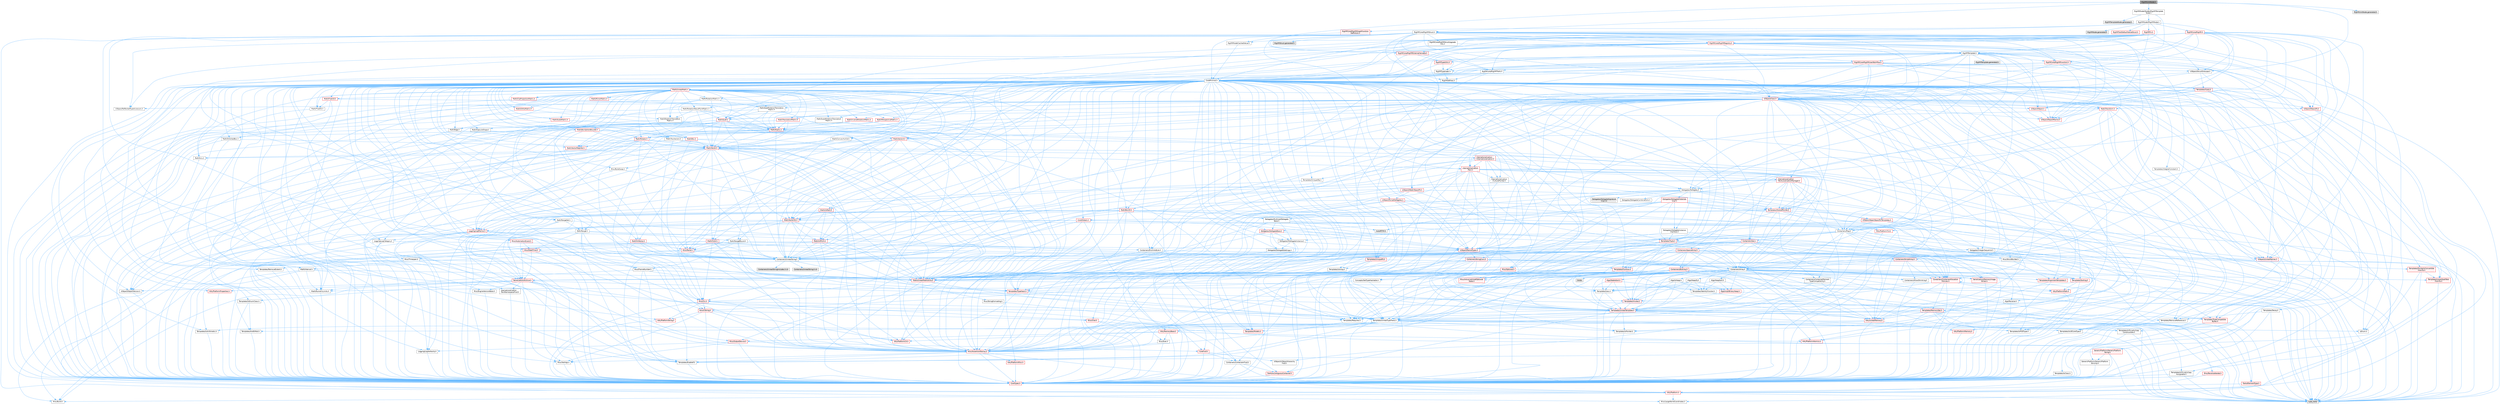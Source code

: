 digraph "RigVMUnitNode.h"
{
 // INTERACTIVE_SVG=YES
 // LATEX_PDF_SIZE
  bgcolor="transparent";
  edge [fontname=Helvetica,fontsize=10,labelfontname=Helvetica,labelfontsize=10];
  node [fontname=Helvetica,fontsize=10,shape=box,height=0.2,width=0.4];
  Node1 [id="Node000001",label="RigVMUnitNode.h",height=0.2,width=0.4,color="gray40", fillcolor="grey60", style="filled", fontcolor="black",tooltip=" "];
  Node1 -> Node2 [id="edge1_Node000001_Node000002",color="steelblue1",style="solid",tooltip=" "];
  Node2 [id="Node000002",label="RigVMModel/Nodes/RigVMTemplate\lNode.h",height=0.2,width=0.4,color="grey40", fillcolor="white", style="filled",URL="$d3/d3f/RigVMTemplateNode_8h.html",tooltip=" "];
  Node2 -> Node3 [id="edge2_Node000002_Node000003",color="steelblue1",style="solid",tooltip=" "];
  Node3 [id="Node000003",label="RigVMModel/RigVMNode.h",height=0.2,width=0.4,color="grey40", fillcolor="white", style="filled",URL="$df/d31/RigVMNode_8h.html",tooltip=" "];
  Node3 -> Node4 [id="edge3_Node000003_Node000004",color="steelblue1",style="solid",tooltip=" "];
  Node4 [id="Node000004",label="RigVMPin.h",height=0.2,width=0.4,color="red", fillcolor="#FFF0F0", style="filled",URL="$d3/d56/RigVMPin_8h.html",tooltip=" "];
  Node4 -> Node5 [id="edge4_Node000004_Node000005",color="steelblue1",style="solid",tooltip=" "];
  Node5 [id="Node000005",label="CoreMinimal.h",height=0.2,width=0.4,color="grey40", fillcolor="white", style="filled",URL="$d7/d67/CoreMinimal_8h.html",tooltip=" "];
  Node5 -> Node6 [id="edge5_Node000005_Node000006",color="steelblue1",style="solid",tooltip=" "];
  Node6 [id="Node000006",label="CoreTypes.h",height=0.2,width=0.4,color="red", fillcolor="#FFF0F0", style="filled",URL="$dc/dec/CoreTypes_8h.html",tooltip=" "];
  Node6 -> Node7 [id="edge6_Node000006_Node000007",color="steelblue1",style="solid",tooltip=" "];
  Node7 [id="Node000007",label="HAL/Platform.h",height=0.2,width=0.4,color="red", fillcolor="#FFF0F0", style="filled",URL="$d9/dd0/Platform_8h.html",tooltip=" "];
  Node7 -> Node8 [id="edge7_Node000007_Node000008",color="steelblue1",style="solid",tooltip=" "];
  Node8 [id="Node000008",label="Misc/Build.h",height=0.2,width=0.4,color="grey40", fillcolor="white", style="filled",URL="$d3/dbb/Build_8h.html",tooltip=" "];
  Node7 -> Node9 [id="edge8_Node000007_Node000009",color="steelblue1",style="solid",tooltip=" "];
  Node9 [id="Node000009",label="Misc/LargeWorldCoordinates.h",height=0.2,width=0.4,color="grey40", fillcolor="white", style="filled",URL="$d2/dcb/LargeWorldCoordinates_8h.html",tooltip=" "];
  Node7 -> Node10 [id="edge9_Node000007_Node000010",color="steelblue1",style="solid",tooltip=" "];
  Node10 [id="Node000010",label="type_traits",height=0.2,width=0.4,color="grey60", fillcolor="#E0E0E0", style="filled",tooltip=" "];
  Node5 -> Node20 [id="edge10_Node000005_Node000020",color="steelblue1",style="solid",tooltip=" "];
  Node20 [id="Node000020",label="CoreFwd.h",height=0.2,width=0.4,color="red", fillcolor="#FFF0F0", style="filled",URL="$d1/d1e/CoreFwd_8h.html",tooltip=" "];
  Node20 -> Node6 [id="edge11_Node000020_Node000006",color="steelblue1",style="solid",tooltip=" "];
  Node20 -> Node21 [id="edge12_Node000020_Node000021",color="steelblue1",style="solid",tooltip=" "];
  Node21 [id="Node000021",label="Containers/ContainersFwd.h",height=0.2,width=0.4,color="grey40", fillcolor="white", style="filled",URL="$d4/d0a/ContainersFwd_8h.html",tooltip=" "];
  Node21 -> Node7 [id="edge13_Node000021_Node000007",color="steelblue1",style="solid",tooltip=" "];
  Node21 -> Node6 [id="edge14_Node000021_Node000006",color="steelblue1",style="solid",tooltip=" "];
  Node21 -> Node22 [id="edge15_Node000021_Node000022",color="steelblue1",style="solid",tooltip=" "];
  Node22 [id="Node000022",label="Traits/IsContiguousContainer.h",height=0.2,width=0.4,color="red", fillcolor="#FFF0F0", style="filled",URL="$d5/d3c/IsContiguousContainer_8h.html",tooltip=" "];
  Node22 -> Node6 [id="edge16_Node000022_Node000006",color="steelblue1",style="solid",tooltip=" "];
  Node20 -> Node26 [id="edge17_Node000020_Node000026",color="steelblue1",style="solid",tooltip=" "];
  Node26 [id="Node000026",label="UObject/UObjectHierarchy\lFwd.h",height=0.2,width=0.4,color="grey40", fillcolor="white", style="filled",URL="$d3/d13/UObjectHierarchyFwd_8h.html",tooltip=" "];
  Node5 -> Node26 [id="edge18_Node000005_Node000026",color="steelblue1",style="solid",tooltip=" "];
  Node5 -> Node21 [id="edge19_Node000005_Node000021",color="steelblue1",style="solid",tooltip=" "];
  Node5 -> Node27 [id="edge20_Node000005_Node000027",color="steelblue1",style="solid",tooltip=" "];
  Node27 [id="Node000027",label="Misc/VarArgs.h",height=0.2,width=0.4,color="grey40", fillcolor="white", style="filled",URL="$d5/d6f/VarArgs_8h.html",tooltip=" "];
  Node27 -> Node6 [id="edge21_Node000027_Node000006",color="steelblue1",style="solid",tooltip=" "];
  Node5 -> Node28 [id="edge22_Node000005_Node000028",color="steelblue1",style="solid",tooltip=" "];
  Node28 [id="Node000028",label="Logging/LogVerbosity.h",height=0.2,width=0.4,color="grey40", fillcolor="white", style="filled",URL="$d2/d8f/LogVerbosity_8h.html",tooltip=" "];
  Node28 -> Node6 [id="edge23_Node000028_Node000006",color="steelblue1",style="solid",tooltip=" "];
  Node5 -> Node29 [id="edge24_Node000005_Node000029",color="steelblue1",style="solid",tooltip=" "];
  Node29 [id="Node000029",label="Misc/OutputDevice.h",height=0.2,width=0.4,color="red", fillcolor="#FFF0F0", style="filled",URL="$d7/d32/OutputDevice_8h.html",tooltip=" "];
  Node29 -> Node20 [id="edge25_Node000029_Node000020",color="steelblue1",style="solid",tooltip=" "];
  Node29 -> Node6 [id="edge26_Node000029_Node000006",color="steelblue1",style="solid",tooltip=" "];
  Node29 -> Node28 [id="edge27_Node000029_Node000028",color="steelblue1",style="solid",tooltip=" "];
  Node29 -> Node27 [id="edge28_Node000029_Node000027",color="steelblue1",style="solid",tooltip=" "];
  Node5 -> Node35 [id="edge29_Node000005_Node000035",color="steelblue1",style="solid",tooltip=" "];
  Node35 [id="Node000035",label="HAL/PlatformCrt.h",height=0.2,width=0.4,color="red", fillcolor="#FFF0F0", style="filled",URL="$d8/d75/PlatformCrt_8h.html",tooltip=" "];
  Node5 -> Node45 [id="edge30_Node000005_Node000045",color="steelblue1",style="solid",tooltip=" "];
  Node45 [id="Node000045",label="HAL/PlatformMisc.h",height=0.2,width=0.4,color="red", fillcolor="#FFF0F0", style="filled",URL="$d0/df5/PlatformMisc_8h.html",tooltip=" "];
  Node45 -> Node6 [id="edge31_Node000045_Node000006",color="steelblue1",style="solid",tooltip=" "];
  Node5 -> Node64 [id="edge32_Node000005_Node000064",color="steelblue1",style="solid",tooltip=" "];
  Node64 [id="Node000064",label="Misc/AssertionMacros.h",height=0.2,width=0.4,color="red", fillcolor="#FFF0F0", style="filled",URL="$d0/dfa/AssertionMacros_8h.html",tooltip=" "];
  Node64 -> Node6 [id="edge33_Node000064_Node000006",color="steelblue1",style="solid",tooltip=" "];
  Node64 -> Node7 [id="edge34_Node000064_Node000007",color="steelblue1",style="solid",tooltip=" "];
  Node64 -> Node45 [id="edge35_Node000064_Node000045",color="steelblue1",style="solid",tooltip=" "];
  Node64 -> Node65 [id="edge36_Node000064_Node000065",color="steelblue1",style="solid",tooltip=" "];
  Node65 [id="Node000065",label="Templates/EnableIf.h",height=0.2,width=0.4,color="grey40", fillcolor="white", style="filled",URL="$d7/d60/EnableIf_8h.html",tooltip=" "];
  Node65 -> Node6 [id="edge37_Node000065_Node000006",color="steelblue1",style="solid",tooltip=" "];
  Node64 -> Node27 [id="edge38_Node000064_Node000027",color="steelblue1",style="solid",tooltip=" "];
  Node5 -> Node73 [id="edge39_Node000005_Node000073",color="steelblue1",style="solid",tooltip=" "];
  Node73 [id="Node000073",label="Templates/IsPointer.h",height=0.2,width=0.4,color="grey40", fillcolor="white", style="filled",URL="$d7/d05/IsPointer_8h.html",tooltip=" "];
  Node73 -> Node6 [id="edge40_Node000073_Node000006",color="steelblue1",style="solid",tooltip=" "];
  Node5 -> Node74 [id="edge41_Node000005_Node000074",color="steelblue1",style="solid",tooltip=" "];
  Node74 [id="Node000074",label="HAL/PlatformMemory.h",height=0.2,width=0.4,color="red", fillcolor="#FFF0F0", style="filled",URL="$de/d68/PlatformMemory_8h.html",tooltip=" "];
  Node74 -> Node6 [id="edge42_Node000074_Node000006",color="steelblue1",style="solid",tooltip=" "];
  Node5 -> Node57 [id="edge43_Node000005_Node000057",color="steelblue1",style="solid",tooltip=" "];
  Node57 [id="Node000057",label="HAL/PlatformAtomics.h",height=0.2,width=0.4,color="red", fillcolor="#FFF0F0", style="filled",URL="$d3/d36/PlatformAtomics_8h.html",tooltip=" "];
  Node57 -> Node6 [id="edge44_Node000057_Node000006",color="steelblue1",style="solid",tooltip=" "];
  Node5 -> Node79 [id="edge45_Node000005_Node000079",color="steelblue1",style="solid",tooltip=" "];
  Node79 [id="Node000079",label="Misc/Exec.h",height=0.2,width=0.4,color="grey40", fillcolor="white", style="filled",URL="$de/ddb/Exec_8h.html",tooltip=" "];
  Node79 -> Node6 [id="edge46_Node000079_Node000006",color="steelblue1",style="solid",tooltip=" "];
  Node79 -> Node64 [id="edge47_Node000079_Node000064",color="steelblue1",style="solid",tooltip=" "];
  Node5 -> Node80 [id="edge48_Node000005_Node000080",color="steelblue1",style="solid",tooltip=" "];
  Node80 [id="Node000080",label="HAL/MemoryBase.h",height=0.2,width=0.4,color="red", fillcolor="#FFF0F0", style="filled",URL="$d6/d9f/MemoryBase_8h.html",tooltip=" "];
  Node80 -> Node6 [id="edge49_Node000080_Node000006",color="steelblue1",style="solid",tooltip=" "];
  Node80 -> Node57 [id="edge50_Node000080_Node000057",color="steelblue1",style="solid",tooltip=" "];
  Node80 -> Node35 [id="edge51_Node000080_Node000035",color="steelblue1",style="solid",tooltip=" "];
  Node80 -> Node79 [id="edge52_Node000080_Node000079",color="steelblue1",style="solid",tooltip=" "];
  Node80 -> Node29 [id="edge53_Node000080_Node000029",color="steelblue1",style="solid",tooltip=" "];
  Node5 -> Node90 [id="edge54_Node000005_Node000090",color="steelblue1",style="solid",tooltip=" "];
  Node90 [id="Node000090",label="HAL/UnrealMemory.h",height=0.2,width=0.4,color="red", fillcolor="#FFF0F0", style="filled",URL="$d9/d96/UnrealMemory_8h.html",tooltip=" "];
  Node90 -> Node6 [id="edge55_Node000090_Node000006",color="steelblue1",style="solid",tooltip=" "];
  Node90 -> Node80 [id="edge56_Node000090_Node000080",color="steelblue1",style="solid",tooltip=" "];
  Node90 -> Node74 [id="edge57_Node000090_Node000074",color="steelblue1",style="solid",tooltip=" "];
  Node90 -> Node73 [id="edge58_Node000090_Node000073",color="steelblue1",style="solid",tooltip=" "];
  Node5 -> Node92 [id="edge59_Node000005_Node000092",color="steelblue1",style="solid",tooltip=" "];
  Node92 [id="Node000092",label="Templates/IsArithmetic.h",height=0.2,width=0.4,color="grey40", fillcolor="white", style="filled",URL="$d2/d5d/IsArithmetic_8h.html",tooltip=" "];
  Node92 -> Node6 [id="edge60_Node000092_Node000006",color="steelblue1",style="solid",tooltip=" "];
  Node5 -> Node86 [id="edge61_Node000005_Node000086",color="steelblue1",style="solid",tooltip=" "];
  Node86 [id="Node000086",label="Templates/AndOrNot.h",height=0.2,width=0.4,color="grey40", fillcolor="white", style="filled",URL="$db/d0a/AndOrNot_8h.html",tooltip=" "];
  Node86 -> Node6 [id="edge62_Node000086_Node000006",color="steelblue1",style="solid",tooltip=" "];
  Node5 -> Node93 [id="edge63_Node000005_Node000093",color="steelblue1",style="solid",tooltip=" "];
  Node93 [id="Node000093",label="Templates/IsPODType.h",height=0.2,width=0.4,color="grey40", fillcolor="white", style="filled",URL="$d7/db1/IsPODType_8h.html",tooltip=" "];
  Node93 -> Node6 [id="edge64_Node000093_Node000006",color="steelblue1",style="solid",tooltip=" "];
  Node5 -> Node94 [id="edge65_Node000005_Node000094",color="steelblue1",style="solid",tooltip=" "];
  Node94 [id="Node000094",label="Templates/IsUECoreType.h",height=0.2,width=0.4,color="grey40", fillcolor="white", style="filled",URL="$d1/db8/IsUECoreType_8h.html",tooltip=" "];
  Node94 -> Node6 [id="edge66_Node000094_Node000006",color="steelblue1",style="solid",tooltip=" "];
  Node94 -> Node10 [id="edge67_Node000094_Node000010",color="steelblue1",style="solid",tooltip=" "];
  Node5 -> Node87 [id="edge68_Node000005_Node000087",color="steelblue1",style="solid",tooltip=" "];
  Node87 [id="Node000087",label="Templates/IsTriviallyCopy\lConstructible.h",height=0.2,width=0.4,color="grey40", fillcolor="white", style="filled",URL="$d3/d78/IsTriviallyCopyConstructible_8h.html",tooltip=" "];
  Node87 -> Node6 [id="edge69_Node000087_Node000006",color="steelblue1",style="solid",tooltip=" "];
  Node87 -> Node10 [id="edge70_Node000087_Node000010",color="steelblue1",style="solid",tooltip=" "];
  Node5 -> Node95 [id="edge71_Node000005_Node000095",color="steelblue1",style="solid",tooltip=" "];
  Node95 [id="Node000095",label="Templates/UnrealTypeTraits.h",height=0.2,width=0.4,color="grey40", fillcolor="white", style="filled",URL="$d2/d2d/UnrealTypeTraits_8h.html",tooltip=" "];
  Node95 -> Node6 [id="edge72_Node000095_Node000006",color="steelblue1",style="solid",tooltip=" "];
  Node95 -> Node73 [id="edge73_Node000095_Node000073",color="steelblue1",style="solid",tooltip=" "];
  Node95 -> Node64 [id="edge74_Node000095_Node000064",color="steelblue1",style="solid",tooltip=" "];
  Node95 -> Node86 [id="edge75_Node000095_Node000086",color="steelblue1",style="solid",tooltip=" "];
  Node95 -> Node65 [id="edge76_Node000095_Node000065",color="steelblue1",style="solid",tooltip=" "];
  Node95 -> Node92 [id="edge77_Node000095_Node000092",color="steelblue1",style="solid",tooltip=" "];
  Node95 -> Node32 [id="edge78_Node000095_Node000032",color="steelblue1",style="solid",tooltip=" "];
  Node32 [id="Node000032",label="IsEnum.h",height=0.2,width=0.4,color="grey40", fillcolor="white", style="filled",URL="$d4/de5/IsEnum_8h.html",tooltip=" "];
  Node95 -> Node96 [id="edge79_Node000095_Node000096",color="steelblue1",style="solid",tooltip=" "];
  Node96 [id="Node000096",label="Templates/Models.h",height=0.2,width=0.4,color="red", fillcolor="#FFF0F0", style="filled",URL="$d3/d0c/Models_8h.html",tooltip=" "];
  Node95 -> Node93 [id="edge80_Node000095_Node000093",color="steelblue1",style="solid",tooltip=" "];
  Node95 -> Node94 [id="edge81_Node000095_Node000094",color="steelblue1",style="solid",tooltip=" "];
  Node95 -> Node87 [id="edge82_Node000095_Node000087",color="steelblue1",style="solid",tooltip=" "];
  Node5 -> Node65 [id="edge83_Node000005_Node000065",color="steelblue1",style="solid",tooltip=" "];
  Node5 -> Node97 [id="edge84_Node000005_Node000097",color="steelblue1",style="solid",tooltip=" "];
  Node97 [id="Node000097",label="Templates/RemoveReference.h",height=0.2,width=0.4,color="grey40", fillcolor="white", style="filled",URL="$da/dbe/RemoveReference_8h.html",tooltip=" "];
  Node97 -> Node6 [id="edge85_Node000097_Node000006",color="steelblue1",style="solid",tooltip=" "];
  Node5 -> Node98 [id="edge86_Node000005_Node000098",color="steelblue1",style="solid",tooltip=" "];
  Node98 [id="Node000098",label="Templates/IntegralConstant.h",height=0.2,width=0.4,color="grey40", fillcolor="white", style="filled",URL="$db/d1b/IntegralConstant_8h.html",tooltip=" "];
  Node98 -> Node6 [id="edge87_Node000098_Node000006",color="steelblue1",style="solid",tooltip=" "];
  Node5 -> Node99 [id="edge88_Node000005_Node000099",color="steelblue1",style="solid",tooltip=" "];
  Node99 [id="Node000099",label="Templates/IsClass.h",height=0.2,width=0.4,color="grey40", fillcolor="white", style="filled",URL="$db/dcb/IsClass_8h.html",tooltip=" "];
  Node99 -> Node6 [id="edge89_Node000099_Node000006",color="steelblue1",style="solid",tooltip=" "];
  Node5 -> Node100 [id="edge90_Node000005_Node000100",color="steelblue1",style="solid",tooltip=" "];
  Node100 [id="Node000100",label="Templates/TypeCompatible\lBytes.h",height=0.2,width=0.4,color="red", fillcolor="#FFF0F0", style="filled",URL="$df/d0a/TypeCompatibleBytes_8h.html",tooltip=" "];
  Node100 -> Node6 [id="edge91_Node000100_Node000006",color="steelblue1",style="solid",tooltip=" "];
  Node100 -> Node10 [id="edge92_Node000100_Node000010",color="steelblue1",style="solid",tooltip=" "];
  Node5 -> Node22 [id="edge93_Node000005_Node000022",color="steelblue1",style="solid",tooltip=" "];
  Node5 -> Node101 [id="edge94_Node000005_Node000101",color="steelblue1",style="solid",tooltip=" "];
  Node101 [id="Node000101",label="Templates/UnrealTemplate.h",height=0.2,width=0.4,color="red", fillcolor="#FFF0F0", style="filled",URL="$d4/d24/UnrealTemplate_8h.html",tooltip=" "];
  Node101 -> Node6 [id="edge95_Node000101_Node000006",color="steelblue1",style="solid",tooltip=" "];
  Node101 -> Node73 [id="edge96_Node000101_Node000073",color="steelblue1",style="solid",tooltip=" "];
  Node101 -> Node90 [id="edge97_Node000101_Node000090",color="steelblue1",style="solid",tooltip=" "];
  Node101 -> Node95 [id="edge98_Node000101_Node000095",color="steelblue1",style="solid",tooltip=" "];
  Node101 -> Node97 [id="edge99_Node000101_Node000097",color="steelblue1",style="solid",tooltip=" "];
  Node101 -> Node67 [id="edge100_Node000101_Node000067",color="steelblue1",style="solid",tooltip=" "];
  Node67 [id="Node000067",label="Templates/Requires.h",height=0.2,width=0.4,color="grey40", fillcolor="white", style="filled",URL="$dc/d96/Requires_8h.html",tooltip=" "];
  Node67 -> Node65 [id="edge101_Node000067_Node000065",color="steelblue1",style="solid",tooltip=" "];
  Node67 -> Node10 [id="edge102_Node000067_Node000010",color="steelblue1",style="solid",tooltip=" "];
  Node101 -> Node100 [id="edge103_Node000101_Node000100",color="steelblue1",style="solid",tooltip=" "];
  Node101 -> Node22 [id="edge104_Node000101_Node000022",color="steelblue1",style="solid",tooltip=" "];
  Node101 -> Node10 [id="edge105_Node000101_Node000010",color="steelblue1",style="solid",tooltip=" "];
  Node5 -> Node50 [id="edge106_Node000005_Node000050",color="steelblue1",style="solid",tooltip=" "];
  Node50 [id="Node000050",label="Math/NumericLimits.h",height=0.2,width=0.4,color="grey40", fillcolor="white", style="filled",URL="$df/d1b/NumericLimits_8h.html",tooltip=" "];
  Node50 -> Node6 [id="edge107_Node000050_Node000006",color="steelblue1",style="solid",tooltip=" "];
  Node5 -> Node105 [id="edge108_Node000005_Node000105",color="steelblue1",style="solid",tooltip=" "];
  Node105 [id="Node000105",label="HAL/PlatformMath.h",height=0.2,width=0.4,color="red", fillcolor="#FFF0F0", style="filled",URL="$dc/d53/PlatformMath_8h.html",tooltip=" "];
  Node105 -> Node6 [id="edge109_Node000105_Node000006",color="steelblue1",style="solid",tooltip=" "];
  Node5 -> Node88 [id="edge110_Node000005_Node000088",color="steelblue1",style="solid",tooltip=" "];
  Node88 [id="Node000088",label="Templates/IsTriviallyCopy\lAssignable.h",height=0.2,width=0.4,color="grey40", fillcolor="white", style="filled",URL="$d2/df2/IsTriviallyCopyAssignable_8h.html",tooltip=" "];
  Node88 -> Node6 [id="edge111_Node000088_Node000006",color="steelblue1",style="solid",tooltip=" "];
  Node88 -> Node10 [id="edge112_Node000088_Node000010",color="steelblue1",style="solid",tooltip=" "];
  Node5 -> Node113 [id="edge113_Node000005_Node000113",color="steelblue1",style="solid",tooltip=" "];
  Node113 [id="Node000113",label="Templates/MemoryOps.h",height=0.2,width=0.4,color="red", fillcolor="#FFF0F0", style="filled",URL="$db/dea/MemoryOps_8h.html",tooltip=" "];
  Node113 -> Node6 [id="edge114_Node000113_Node000006",color="steelblue1",style="solid",tooltip=" "];
  Node113 -> Node90 [id="edge115_Node000113_Node000090",color="steelblue1",style="solid",tooltip=" "];
  Node113 -> Node88 [id="edge116_Node000113_Node000088",color="steelblue1",style="solid",tooltip=" "];
  Node113 -> Node87 [id="edge117_Node000113_Node000087",color="steelblue1",style="solid",tooltip=" "];
  Node113 -> Node67 [id="edge118_Node000113_Node000067",color="steelblue1",style="solid",tooltip=" "];
  Node113 -> Node95 [id="edge119_Node000113_Node000095",color="steelblue1",style="solid",tooltip=" "];
  Node113 -> Node10 [id="edge120_Node000113_Node000010",color="steelblue1",style="solid",tooltip=" "];
  Node5 -> Node114 [id="edge121_Node000005_Node000114",color="steelblue1",style="solid",tooltip=" "];
  Node114 [id="Node000114",label="Containers/ContainerAllocation\lPolicies.h",height=0.2,width=0.4,color="red", fillcolor="#FFF0F0", style="filled",URL="$d7/dff/ContainerAllocationPolicies_8h.html",tooltip=" "];
  Node114 -> Node6 [id="edge122_Node000114_Node000006",color="steelblue1",style="solid",tooltip=" "];
  Node114 -> Node114 [id="edge123_Node000114_Node000114",color="steelblue1",style="solid",tooltip=" "];
  Node114 -> Node105 [id="edge124_Node000114_Node000105",color="steelblue1",style="solid",tooltip=" "];
  Node114 -> Node90 [id="edge125_Node000114_Node000090",color="steelblue1",style="solid",tooltip=" "];
  Node114 -> Node50 [id="edge126_Node000114_Node000050",color="steelblue1",style="solid",tooltip=" "];
  Node114 -> Node64 [id="edge127_Node000114_Node000064",color="steelblue1",style="solid",tooltip=" "];
  Node114 -> Node113 [id="edge128_Node000114_Node000113",color="steelblue1",style="solid",tooltip=" "];
  Node114 -> Node100 [id="edge129_Node000114_Node000100",color="steelblue1",style="solid",tooltip=" "];
  Node114 -> Node10 [id="edge130_Node000114_Node000010",color="steelblue1",style="solid",tooltip=" "];
  Node5 -> Node117 [id="edge131_Node000005_Node000117",color="steelblue1",style="solid",tooltip=" "];
  Node117 [id="Node000117",label="Templates/IsEnumClass.h",height=0.2,width=0.4,color="grey40", fillcolor="white", style="filled",URL="$d7/d15/IsEnumClass_8h.html",tooltip=" "];
  Node117 -> Node6 [id="edge132_Node000117_Node000006",color="steelblue1",style="solid",tooltip=" "];
  Node117 -> Node86 [id="edge133_Node000117_Node000086",color="steelblue1",style="solid",tooltip=" "];
  Node5 -> Node118 [id="edge134_Node000005_Node000118",color="steelblue1",style="solid",tooltip=" "];
  Node118 [id="Node000118",label="HAL/PlatformProperties.h",height=0.2,width=0.4,color="red", fillcolor="#FFF0F0", style="filled",URL="$d9/db0/PlatformProperties_8h.html",tooltip=" "];
  Node118 -> Node6 [id="edge135_Node000118_Node000006",color="steelblue1",style="solid",tooltip=" "];
  Node5 -> Node121 [id="edge136_Node000005_Node000121",color="steelblue1",style="solid",tooltip=" "];
  Node121 [id="Node000121",label="Misc/EngineVersionBase.h",height=0.2,width=0.4,color="grey40", fillcolor="white", style="filled",URL="$d5/d2b/EngineVersionBase_8h.html",tooltip=" "];
  Node121 -> Node6 [id="edge137_Node000121_Node000006",color="steelblue1",style="solid",tooltip=" "];
  Node5 -> Node122 [id="edge138_Node000005_Node000122",color="steelblue1",style="solid",tooltip=" "];
  Node122 [id="Node000122",label="Internationalization\l/TextNamespaceFwd.h",height=0.2,width=0.4,color="grey40", fillcolor="white", style="filled",URL="$d8/d97/TextNamespaceFwd_8h.html",tooltip=" "];
  Node122 -> Node6 [id="edge139_Node000122_Node000006",color="steelblue1",style="solid",tooltip=" "];
  Node5 -> Node123 [id="edge140_Node000005_Node000123",color="steelblue1",style="solid",tooltip=" "];
  Node123 [id="Node000123",label="Serialization/Archive.h",height=0.2,width=0.4,color="red", fillcolor="#FFF0F0", style="filled",URL="$d7/d3b/Archive_8h.html",tooltip=" "];
  Node123 -> Node20 [id="edge141_Node000123_Node000020",color="steelblue1",style="solid",tooltip=" "];
  Node123 -> Node6 [id="edge142_Node000123_Node000006",color="steelblue1",style="solid",tooltip=" "];
  Node123 -> Node118 [id="edge143_Node000123_Node000118",color="steelblue1",style="solid",tooltip=" "];
  Node123 -> Node122 [id="edge144_Node000123_Node000122",color="steelblue1",style="solid",tooltip=" "];
  Node123 -> Node64 [id="edge145_Node000123_Node000064",color="steelblue1",style="solid",tooltip=" "];
  Node123 -> Node8 [id="edge146_Node000123_Node000008",color="steelblue1",style="solid",tooltip=" "];
  Node123 -> Node121 [id="edge147_Node000123_Node000121",color="steelblue1",style="solid",tooltip=" "];
  Node123 -> Node27 [id="edge148_Node000123_Node000027",color="steelblue1",style="solid",tooltip=" "];
  Node123 -> Node65 [id="edge149_Node000123_Node000065",color="steelblue1",style="solid",tooltip=" "];
  Node123 -> Node117 [id="edge150_Node000123_Node000117",color="steelblue1",style="solid",tooltip=" "];
  Node123 -> Node101 [id="edge151_Node000123_Node000101",color="steelblue1",style="solid",tooltip=" "];
  Node123 -> Node126 [id="edge152_Node000123_Node000126",color="steelblue1",style="solid",tooltip=" "];
  Node126 [id="Node000126",label="UObject/ObjectVersion.h",height=0.2,width=0.4,color="grey40", fillcolor="white", style="filled",URL="$da/d63/ObjectVersion_8h.html",tooltip=" "];
  Node126 -> Node6 [id="edge153_Node000126_Node000006",color="steelblue1",style="solid",tooltip=" "];
  Node5 -> Node127 [id="edge154_Node000005_Node000127",color="steelblue1",style="solid",tooltip=" "];
  Node127 [id="Node000127",label="Templates/Less.h",height=0.2,width=0.4,color="grey40", fillcolor="white", style="filled",URL="$de/dc8/Less_8h.html",tooltip=" "];
  Node127 -> Node6 [id="edge155_Node000127_Node000006",color="steelblue1",style="solid",tooltip=" "];
  Node127 -> Node101 [id="edge156_Node000127_Node000101",color="steelblue1",style="solid",tooltip=" "];
  Node5 -> Node128 [id="edge157_Node000005_Node000128",color="steelblue1",style="solid",tooltip=" "];
  Node128 [id="Node000128",label="Templates/Sorting.h",height=0.2,width=0.4,color="red", fillcolor="#FFF0F0", style="filled",URL="$d3/d9e/Sorting_8h.html",tooltip=" "];
  Node128 -> Node6 [id="edge158_Node000128_Node000006",color="steelblue1",style="solid",tooltip=" "];
  Node128 -> Node105 [id="edge159_Node000128_Node000105",color="steelblue1",style="solid",tooltip=" "];
  Node128 -> Node127 [id="edge160_Node000128_Node000127",color="steelblue1",style="solid",tooltip=" "];
  Node5 -> Node139 [id="edge161_Node000005_Node000139",color="steelblue1",style="solid",tooltip=" "];
  Node139 [id="Node000139",label="Misc/Char.h",height=0.2,width=0.4,color="red", fillcolor="#FFF0F0", style="filled",URL="$d0/d58/Char_8h.html",tooltip=" "];
  Node139 -> Node6 [id="edge162_Node000139_Node000006",color="steelblue1",style="solid",tooltip=" "];
  Node139 -> Node10 [id="edge163_Node000139_Node000010",color="steelblue1",style="solid",tooltip=" "];
  Node5 -> Node142 [id="edge164_Node000005_Node000142",color="steelblue1",style="solid",tooltip=" "];
  Node142 [id="Node000142",label="GenericPlatform/GenericPlatform\lStricmp.h",height=0.2,width=0.4,color="grey40", fillcolor="white", style="filled",URL="$d2/d86/GenericPlatformStricmp_8h.html",tooltip=" "];
  Node142 -> Node6 [id="edge165_Node000142_Node000006",color="steelblue1",style="solid",tooltip=" "];
  Node5 -> Node143 [id="edge166_Node000005_Node000143",color="steelblue1",style="solid",tooltip=" "];
  Node143 [id="Node000143",label="GenericPlatform/GenericPlatform\lString.h",height=0.2,width=0.4,color="red", fillcolor="#FFF0F0", style="filled",URL="$dd/d20/GenericPlatformString_8h.html",tooltip=" "];
  Node143 -> Node6 [id="edge167_Node000143_Node000006",color="steelblue1",style="solid",tooltip=" "];
  Node143 -> Node142 [id="edge168_Node000143_Node000142",color="steelblue1",style="solid",tooltip=" "];
  Node143 -> Node65 [id="edge169_Node000143_Node000065",color="steelblue1",style="solid",tooltip=" "];
  Node143 -> Node10 [id="edge170_Node000143_Node000010",color="steelblue1",style="solid",tooltip=" "];
  Node5 -> Node76 [id="edge171_Node000005_Node000076",color="steelblue1",style="solid",tooltip=" "];
  Node76 [id="Node000076",label="HAL/PlatformString.h",height=0.2,width=0.4,color="red", fillcolor="#FFF0F0", style="filled",URL="$db/db5/PlatformString_8h.html",tooltip=" "];
  Node76 -> Node6 [id="edge172_Node000076_Node000006",color="steelblue1",style="solid",tooltip=" "];
  Node5 -> Node146 [id="edge173_Node000005_Node000146",color="steelblue1",style="solid",tooltip=" "];
  Node146 [id="Node000146",label="Misc/CString.h",height=0.2,width=0.4,color="red", fillcolor="#FFF0F0", style="filled",URL="$d2/d49/CString_8h.html",tooltip=" "];
  Node146 -> Node6 [id="edge174_Node000146_Node000006",color="steelblue1",style="solid",tooltip=" "];
  Node146 -> Node35 [id="edge175_Node000146_Node000035",color="steelblue1",style="solid",tooltip=" "];
  Node146 -> Node76 [id="edge176_Node000146_Node000076",color="steelblue1",style="solid",tooltip=" "];
  Node146 -> Node64 [id="edge177_Node000146_Node000064",color="steelblue1",style="solid",tooltip=" "];
  Node146 -> Node139 [id="edge178_Node000146_Node000139",color="steelblue1",style="solid",tooltip=" "];
  Node146 -> Node27 [id="edge179_Node000146_Node000027",color="steelblue1",style="solid",tooltip=" "];
  Node5 -> Node147 [id="edge180_Node000005_Node000147",color="steelblue1",style="solid",tooltip=" "];
  Node147 [id="Node000147",label="Misc/Crc.h",height=0.2,width=0.4,color="red", fillcolor="#FFF0F0", style="filled",URL="$d4/dd2/Crc_8h.html",tooltip=" "];
  Node147 -> Node6 [id="edge181_Node000147_Node000006",color="steelblue1",style="solid",tooltip=" "];
  Node147 -> Node76 [id="edge182_Node000147_Node000076",color="steelblue1",style="solid",tooltip=" "];
  Node147 -> Node64 [id="edge183_Node000147_Node000064",color="steelblue1",style="solid",tooltip=" "];
  Node147 -> Node146 [id="edge184_Node000147_Node000146",color="steelblue1",style="solid",tooltip=" "];
  Node147 -> Node139 [id="edge185_Node000147_Node000139",color="steelblue1",style="solid",tooltip=" "];
  Node147 -> Node95 [id="edge186_Node000147_Node000095",color="steelblue1",style="solid",tooltip=" "];
  Node5 -> Node138 [id="edge187_Node000005_Node000138",color="steelblue1",style="solid",tooltip=" "];
  Node138 [id="Node000138",label="Math/UnrealMathUtility.h",height=0.2,width=0.4,color="red", fillcolor="#FFF0F0", style="filled",URL="$db/db8/UnrealMathUtility_8h.html",tooltip=" "];
  Node138 -> Node6 [id="edge188_Node000138_Node000006",color="steelblue1",style="solid",tooltip=" "];
  Node138 -> Node64 [id="edge189_Node000138_Node000064",color="steelblue1",style="solid",tooltip=" "];
  Node138 -> Node105 [id="edge190_Node000138_Node000105",color="steelblue1",style="solid",tooltip=" "];
  Node138 -> Node67 [id="edge191_Node000138_Node000067",color="steelblue1",style="solid",tooltip=" "];
  Node5 -> Node148 [id="edge192_Node000005_Node000148",color="steelblue1",style="solid",tooltip=" "];
  Node148 [id="Node000148",label="Containers/UnrealString.h",height=0.2,width=0.4,color="grey40", fillcolor="white", style="filled",URL="$d5/dba/UnrealString_8h.html",tooltip=" "];
  Node148 -> Node149 [id="edge193_Node000148_Node000149",color="steelblue1",style="solid",tooltip=" "];
  Node149 [id="Node000149",label="Containers/UnrealStringIncludes.h.inl",height=0.2,width=0.4,color="grey60", fillcolor="#E0E0E0", style="filled",tooltip=" "];
  Node148 -> Node150 [id="edge194_Node000148_Node000150",color="steelblue1",style="solid",tooltip=" "];
  Node150 [id="Node000150",label="Containers/UnrealString.h.inl",height=0.2,width=0.4,color="grey60", fillcolor="#E0E0E0", style="filled",tooltip=" "];
  Node148 -> Node151 [id="edge195_Node000148_Node000151",color="steelblue1",style="solid",tooltip=" "];
  Node151 [id="Node000151",label="Misc/StringFormatArg.h",height=0.2,width=0.4,color="grey40", fillcolor="white", style="filled",URL="$d2/d16/StringFormatArg_8h.html",tooltip=" "];
  Node151 -> Node21 [id="edge196_Node000151_Node000021",color="steelblue1",style="solid",tooltip=" "];
  Node5 -> Node152 [id="edge197_Node000005_Node000152",color="steelblue1",style="solid",tooltip=" "];
  Node152 [id="Node000152",label="Containers/Array.h",height=0.2,width=0.4,color="grey40", fillcolor="white", style="filled",URL="$df/dd0/Array_8h.html",tooltip=" "];
  Node152 -> Node6 [id="edge198_Node000152_Node000006",color="steelblue1",style="solid",tooltip=" "];
  Node152 -> Node64 [id="edge199_Node000152_Node000064",color="steelblue1",style="solid",tooltip=" "];
  Node152 -> Node153 [id="edge200_Node000152_Node000153",color="steelblue1",style="solid",tooltip=" "];
  Node153 [id="Node000153",label="Misc/IntrusiveUnsetOptional\lState.h",height=0.2,width=0.4,color="red", fillcolor="#FFF0F0", style="filled",URL="$d2/d0a/IntrusiveUnsetOptionalState_8h.html",tooltip=" "];
  Node152 -> Node155 [id="edge201_Node000152_Node000155",color="steelblue1",style="solid",tooltip=" "];
  Node155 [id="Node000155",label="Misc/ReverseIterate.h",height=0.2,width=0.4,color="red", fillcolor="#FFF0F0", style="filled",URL="$db/de3/ReverseIterate_8h.html",tooltip=" "];
  Node155 -> Node7 [id="edge202_Node000155_Node000007",color="steelblue1",style="solid",tooltip=" "];
  Node152 -> Node90 [id="edge203_Node000152_Node000090",color="steelblue1",style="solid",tooltip=" "];
  Node152 -> Node95 [id="edge204_Node000152_Node000095",color="steelblue1",style="solid",tooltip=" "];
  Node152 -> Node101 [id="edge205_Node000152_Node000101",color="steelblue1",style="solid",tooltip=" "];
  Node152 -> Node157 [id="edge206_Node000152_Node000157",color="steelblue1",style="solid",tooltip=" "];
  Node157 [id="Node000157",label="Containers/AllowShrinking.h",height=0.2,width=0.4,color="grey40", fillcolor="white", style="filled",URL="$d7/d1a/AllowShrinking_8h.html",tooltip=" "];
  Node157 -> Node6 [id="edge207_Node000157_Node000006",color="steelblue1",style="solid",tooltip=" "];
  Node152 -> Node114 [id="edge208_Node000152_Node000114",color="steelblue1",style="solid",tooltip=" "];
  Node152 -> Node158 [id="edge209_Node000152_Node000158",color="steelblue1",style="solid",tooltip=" "];
  Node158 [id="Node000158",label="Containers/ContainerElement\lTypeCompatibility.h",height=0.2,width=0.4,color="grey40", fillcolor="white", style="filled",URL="$df/ddf/ContainerElementTypeCompatibility_8h.html",tooltip=" "];
  Node158 -> Node6 [id="edge210_Node000158_Node000006",color="steelblue1",style="solid",tooltip=" "];
  Node158 -> Node95 [id="edge211_Node000158_Node000095",color="steelblue1",style="solid",tooltip=" "];
  Node152 -> Node123 [id="edge212_Node000152_Node000123",color="steelblue1",style="solid",tooltip=" "];
  Node152 -> Node159 [id="edge213_Node000152_Node000159",color="steelblue1",style="solid",tooltip=" "];
  Node159 [id="Node000159",label="Serialization/MemoryImage\lWriter.h",height=0.2,width=0.4,color="red", fillcolor="#FFF0F0", style="filled",URL="$d0/d08/MemoryImageWriter_8h.html",tooltip=" "];
  Node159 -> Node6 [id="edge214_Node000159_Node000006",color="steelblue1",style="solid",tooltip=" "];
  Node152 -> Node168 [id="edge215_Node000152_Node000168",color="steelblue1",style="solid",tooltip=" "];
  Node168 [id="Node000168",label="Algo/Heapify.h",height=0.2,width=0.4,color="grey40", fillcolor="white", style="filled",URL="$d0/d2a/Heapify_8h.html",tooltip=" "];
  Node168 -> Node135 [id="edge216_Node000168_Node000135",color="steelblue1",style="solid",tooltip=" "];
  Node135 [id="Node000135",label="Algo/Impl/BinaryHeap.h",height=0.2,width=0.4,color="red", fillcolor="#FFF0F0", style="filled",URL="$d7/da3/Algo_2Impl_2BinaryHeap_8h.html",tooltip=" "];
  Node135 -> Node131 [id="edge217_Node000135_Node000131",color="steelblue1",style="solid",tooltip=" "];
  Node131 [id="Node000131",label="Templates/Invoke.h",height=0.2,width=0.4,color="red", fillcolor="#FFF0F0", style="filled",URL="$d7/deb/Invoke_8h.html",tooltip=" "];
  Node131 -> Node6 [id="edge218_Node000131_Node000006",color="steelblue1",style="solid",tooltip=" "];
  Node131 -> Node101 [id="edge219_Node000131_Node000101",color="steelblue1",style="solid",tooltip=" "];
  Node131 -> Node10 [id="edge220_Node000131_Node000010",color="steelblue1",style="solid",tooltip=" "];
  Node135 -> Node10 [id="edge221_Node000135_Node000010",color="steelblue1",style="solid",tooltip=" "];
  Node168 -> Node130 [id="edge222_Node000168_Node000130",color="steelblue1",style="solid",tooltip=" "];
  Node130 [id="Node000130",label="Templates/IdentityFunctor.h",height=0.2,width=0.4,color="grey40", fillcolor="white", style="filled",URL="$d7/d2e/IdentityFunctor_8h.html",tooltip=" "];
  Node130 -> Node7 [id="edge223_Node000130_Node000007",color="steelblue1",style="solid",tooltip=" "];
  Node168 -> Node131 [id="edge224_Node000168_Node000131",color="steelblue1",style="solid",tooltip=" "];
  Node168 -> Node127 [id="edge225_Node000168_Node000127",color="steelblue1",style="solid",tooltip=" "];
  Node168 -> Node101 [id="edge226_Node000168_Node000101",color="steelblue1",style="solid",tooltip=" "];
  Node152 -> Node169 [id="edge227_Node000152_Node000169",color="steelblue1",style="solid",tooltip=" "];
  Node169 [id="Node000169",label="Algo/HeapSort.h",height=0.2,width=0.4,color="grey40", fillcolor="white", style="filled",URL="$d3/d92/HeapSort_8h.html",tooltip=" "];
  Node169 -> Node135 [id="edge228_Node000169_Node000135",color="steelblue1",style="solid",tooltip=" "];
  Node169 -> Node130 [id="edge229_Node000169_Node000130",color="steelblue1",style="solid",tooltip=" "];
  Node169 -> Node127 [id="edge230_Node000169_Node000127",color="steelblue1",style="solid",tooltip=" "];
  Node169 -> Node101 [id="edge231_Node000169_Node000101",color="steelblue1",style="solid",tooltip=" "];
  Node152 -> Node170 [id="edge232_Node000152_Node000170",color="steelblue1",style="solid",tooltip=" "];
  Node170 [id="Node000170",label="Algo/IsHeap.h",height=0.2,width=0.4,color="grey40", fillcolor="white", style="filled",URL="$de/d32/IsHeap_8h.html",tooltip=" "];
  Node170 -> Node135 [id="edge233_Node000170_Node000135",color="steelblue1",style="solid",tooltip=" "];
  Node170 -> Node130 [id="edge234_Node000170_Node000130",color="steelblue1",style="solid",tooltip=" "];
  Node170 -> Node131 [id="edge235_Node000170_Node000131",color="steelblue1",style="solid",tooltip=" "];
  Node170 -> Node127 [id="edge236_Node000170_Node000127",color="steelblue1",style="solid",tooltip=" "];
  Node170 -> Node101 [id="edge237_Node000170_Node000101",color="steelblue1",style="solid",tooltip=" "];
  Node152 -> Node135 [id="edge238_Node000152_Node000135",color="steelblue1",style="solid",tooltip=" "];
  Node152 -> Node171 [id="edge239_Node000152_Node000171",color="steelblue1",style="solid",tooltip=" "];
  Node171 [id="Node000171",label="Algo/StableSort.h",height=0.2,width=0.4,color="red", fillcolor="#FFF0F0", style="filled",URL="$d7/d3c/StableSort_8h.html",tooltip=" "];
  Node171 -> Node130 [id="edge240_Node000171_Node000130",color="steelblue1",style="solid",tooltip=" "];
  Node171 -> Node131 [id="edge241_Node000171_Node000131",color="steelblue1",style="solid",tooltip=" "];
  Node171 -> Node127 [id="edge242_Node000171_Node000127",color="steelblue1",style="solid",tooltip=" "];
  Node171 -> Node101 [id="edge243_Node000171_Node000101",color="steelblue1",style="solid",tooltip=" "];
  Node152 -> Node173 [id="edge244_Node000152_Node000173",color="steelblue1",style="solid",tooltip=" "];
  Node173 [id="Node000173",label="Concepts/GetTypeHashable.h",height=0.2,width=0.4,color="grey40", fillcolor="white", style="filled",URL="$d3/da2/GetTypeHashable_8h.html",tooltip=" "];
  Node173 -> Node6 [id="edge245_Node000173_Node000006",color="steelblue1",style="solid",tooltip=" "];
  Node173 -> Node164 [id="edge246_Node000173_Node000164",color="steelblue1",style="solid",tooltip=" "];
  Node164 [id="Node000164",label="Templates/TypeHash.h",height=0.2,width=0.4,color="red", fillcolor="#FFF0F0", style="filled",URL="$d1/d62/TypeHash_8h.html",tooltip=" "];
  Node164 -> Node6 [id="edge247_Node000164_Node000006",color="steelblue1",style="solid",tooltip=" "];
  Node164 -> Node67 [id="edge248_Node000164_Node000067",color="steelblue1",style="solid",tooltip=" "];
  Node164 -> Node147 [id="edge249_Node000164_Node000147",color="steelblue1",style="solid",tooltip=" "];
  Node164 -> Node10 [id="edge250_Node000164_Node000010",color="steelblue1",style="solid",tooltip=" "];
  Node152 -> Node130 [id="edge251_Node000152_Node000130",color="steelblue1",style="solid",tooltip=" "];
  Node152 -> Node131 [id="edge252_Node000152_Node000131",color="steelblue1",style="solid",tooltip=" "];
  Node152 -> Node127 [id="edge253_Node000152_Node000127",color="steelblue1",style="solid",tooltip=" "];
  Node152 -> Node174 [id="edge254_Node000152_Node000174",color="steelblue1",style="solid",tooltip=" "];
  Node174 [id="Node000174",label="Templates/LosesQualifiers\lFromTo.h",height=0.2,width=0.4,color="red", fillcolor="#FFF0F0", style="filled",URL="$d2/db3/LosesQualifiersFromTo_8h.html",tooltip=" "];
  Node174 -> Node10 [id="edge255_Node000174_Node000010",color="steelblue1",style="solid",tooltip=" "];
  Node152 -> Node67 [id="edge256_Node000152_Node000067",color="steelblue1",style="solid",tooltip=" "];
  Node152 -> Node128 [id="edge257_Node000152_Node000128",color="steelblue1",style="solid",tooltip=" "];
  Node152 -> Node175 [id="edge258_Node000152_Node000175",color="steelblue1",style="solid",tooltip=" "];
  Node175 [id="Node000175",label="Templates/AlignmentTemplates.h",height=0.2,width=0.4,color="red", fillcolor="#FFF0F0", style="filled",URL="$dd/d32/AlignmentTemplates_8h.html",tooltip=" "];
  Node175 -> Node6 [id="edge259_Node000175_Node000006",color="steelblue1",style="solid",tooltip=" "];
  Node175 -> Node73 [id="edge260_Node000175_Node000073",color="steelblue1",style="solid",tooltip=" "];
  Node152 -> Node48 [id="edge261_Node000152_Node000048",color="steelblue1",style="solid",tooltip=" "];
  Node48 [id="Node000048",label="Traits/ElementType.h",height=0.2,width=0.4,color="red", fillcolor="#FFF0F0", style="filled",URL="$d5/d4f/ElementType_8h.html",tooltip=" "];
  Node48 -> Node7 [id="edge262_Node000048_Node000007",color="steelblue1",style="solid",tooltip=" "];
  Node48 -> Node10 [id="edge263_Node000048_Node000010",color="steelblue1",style="solid",tooltip=" "];
  Node152 -> Node111 [id="edge264_Node000152_Node000111",color="steelblue1",style="solid",tooltip=" "];
  Node111 [id="Node000111",label="limits",height=0.2,width=0.4,color="grey60", fillcolor="#E0E0E0", style="filled",tooltip=" "];
  Node152 -> Node10 [id="edge265_Node000152_Node000010",color="steelblue1",style="solid",tooltip=" "];
  Node5 -> Node176 [id="edge266_Node000005_Node000176",color="steelblue1",style="solid",tooltip=" "];
  Node176 [id="Node000176",label="Misc/FrameNumber.h",height=0.2,width=0.4,color="grey40", fillcolor="white", style="filled",URL="$dd/dbd/FrameNumber_8h.html",tooltip=" "];
  Node176 -> Node6 [id="edge267_Node000176_Node000006",color="steelblue1",style="solid",tooltip=" "];
  Node176 -> Node50 [id="edge268_Node000176_Node000050",color="steelblue1",style="solid",tooltip=" "];
  Node176 -> Node138 [id="edge269_Node000176_Node000138",color="steelblue1",style="solid",tooltip=" "];
  Node176 -> Node65 [id="edge270_Node000176_Node000065",color="steelblue1",style="solid",tooltip=" "];
  Node176 -> Node95 [id="edge271_Node000176_Node000095",color="steelblue1",style="solid",tooltip=" "];
  Node5 -> Node177 [id="edge272_Node000005_Node000177",color="steelblue1",style="solid",tooltip=" "];
  Node177 [id="Node000177",label="Misc/Timespan.h",height=0.2,width=0.4,color="grey40", fillcolor="white", style="filled",URL="$da/dd9/Timespan_8h.html",tooltip=" "];
  Node177 -> Node6 [id="edge273_Node000177_Node000006",color="steelblue1",style="solid",tooltip=" "];
  Node177 -> Node178 [id="edge274_Node000177_Node000178",color="steelblue1",style="solid",tooltip=" "];
  Node178 [id="Node000178",label="Math/Interval.h",height=0.2,width=0.4,color="grey40", fillcolor="white", style="filled",URL="$d1/d55/Interval_8h.html",tooltip=" "];
  Node178 -> Node6 [id="edge275_Node000178_Node000006",color="steelblue1",style="solid",tooltip=" "];
  Node178 -> Node92 [id="edge276_Node000178_Node000092",color="steelblue1",style="solid",tooltip=" "];
  Node178 -> Node95 [id="edge277_Node000178_Node000095",color="steelblue1",style="solid",tooltip=" "];
  Node178 -> Node50 [id="edge278_Node000178_Node000050",color="steelblue1",style="solid",tooltip=" "];
  Node178 -> Node138 [id="edge279_Node000178_Node000138",color="steelblue1",style="solid",tooltip=" "];
  Node177 -> Node138 [id="edge280_Node000177_Node000138",color="steelblue1",style="solid",tooltip=" "];
  Node177 -> Node64 [id="edge281_Node000177_Node000064",color="steelblue1",style="solid",tooltip=" "];
  Node5 -> Node179 [id="edge282_Node000005_Node000179",color="steelblue1",style="solid",tooltip=" "];
  Node179 [id="Node000179",label="Containers/StringConv.h",height=0.2,width=0.4,color="red", fillcolor="#FFF0F0", style="filled",URL="$d3/ddf/StringConv_8h.html",tooltip=" "];
  Node179 -> Node6 [id="edge283_Node000179_Node000006",color="steelblue1",style="solid",tooltip=" "];
  Node179 -> Node64 [id="edge284_Node000179_Node000064",color="steelblue1",style="solid",tooltip=" "];
  Node179 -> Node114 [id="edge285_Node000179_Node000114",color="steelblue1",style="solid",tooltip=" "];
  Node179 -> Node152 [id="edge286_Node000179_Node000152",color="steelblue1",style="solid",tooltip=" "];
  Node179 -> Node146 [id="edge287_Node000179_Node000146",color="steelblue1",style="solid",tooltip=" "];
  Node179 -> Node180 [id="edge288_Node000179_Node000180",color="steelblue1",style="solid",tooltip=" "];
  Node180 [id="Node000180",label="Templates/IsArray.h",height=0.2,width=0.4,color="grey40", fillcolor="white", style="filled",URL="$d8/d8d/IsArray_8h.html",tooltip=" "];
  Node180 -> Node6 [id="edge289_Node000180_Node000006",color="steelblue1",style="solid",tooltip=" "];
  Node179 -> Node101 [id="edge290_Node000179_Node000101",color="steelblue1",style="solid",tooltip=" "];
  Node179 -> Node95 [id="edge291_Node000179_Node000095",color="steelblue1",style="solid",tooltip=" "];
  Node179 -> Node48 [id="edge292_Node000179_Node000048",color="steelblue1",style="solid",tooltip=" "];
  Node179 -> Node22 [id="edge293_Node000179_Node000022",color="steelblue1",style="solid",tooltip=" "];
  Node179 -> Node10 [id="edge294_Node000179_Node000010",color="steelblue1",style="solid",tooltip=" "];
  Node5 -> Node181 [id="edge295_Node000005_Node000181",color="steelblue1",style="solid",tooltip=" "];
  Node181 [id="Node000181",label="UObject/UnrealNames.h",height=0.2,width=0.4,color="red", fillcolor="#FFF0F0", style="filled",URL="$d8/db1/UnrealNames_8h.html",tooltip=" "];
  Node181 -> Node6 [id="edge296_Node000181_Node000006",color="steelblue1",style="solid",tooltip=" "];
  Node5 -> Node183 [id="edge297_Node000005_Node000183",color="steelblue1",style="solid",tooltip=" "];
  Node183 [id="Node000183",label="UObject/NameTypes.h",height=0.2,width=0.4,color="red", fillcolor="#FFF0F0", style="filled",URL="$d6/d35/NameTypes_8h.html",tooltip=" "];
  Node183 -> Node6 [id="edge298_Node000183_Node000006",color="steelblue1",style="solid",tooltip=" "];
  Node183 -> Node64 [id="edge299_Node000183_Node000064",color="steelblue1",style="solid",tooltip=" "];
  Node183 -> Node90 [id="edge300_Node000183_Node000090",color="steelblue1",style="solid",tooltip=" "];
  Node183 -> Node95 [id="edge301_Node000183_Node000095",color="steelblue1",style="solid",tooltip=" "];
  Node183 -> Node101 [id="edge302_Node000183_Node000101",color="steelblue1",style="solid",tooltip=" "];
  Node183 -> Node148 [id="edge303_Node000183_Node000148",color="steelblue1",style="solid",tooltip=" "];
  Node183 -> Node179 [id="edge304_Node000183_Node000179",color="steelblue1",style="solid",tooltip=" "];
  Node183 -> Node181 [id="edge305_Node000183_Node000181",color="steelblue1",style="solid",tooltip=" "];
  Node183 -> Node153 [id="edge306_Node000183_Node000153",color="steelblue1",style="solid",tooltip=" "];
  Node5 -> Node191 [id="edge307_Node000005_Node000191",color="steelblue1",style="solid",tooltip=" "];
  Node191 [id="Node000191",label="Misc/Parse.h",height=0.2,width=0.4,color="red", fillcolor="#FFF0F0", style="filled",URL="$dc/d71/Parse_8h.html",tooltip=" "];
  Node191 -> Node148 [id="edge308_Node000191_Node000148",color="steelblue1",style="solid",tooltip=" "];
  Node191 -> Node6 [id="edge309_Node000191_Node000006",color="steelblue1",style="solid",tooltip=" "];
  Node191 -> Node35 [id="edge310_Node000191_Node000035",color="steelblue1",style="solid",tooltip=" "];
  Node191 -> Node8 [id="edge311_Node000191_Node000008",color="steelblue1",style="solid",tooltip=" "];
  Node191 -> Node192 [id="edge312_Node000191_Node000192",color="steelblue1",style="solid",tooltip=" "];
  Node192 [id="Node000192",label="Templates/Function.h",height=0.2,width=0.4,color="red", fillcolor="#FFF0F0", style="filled",URL="$df/df5/Function_8h.html",tooltip=" "];
  Node192 -> Node6 [id="edge313_Node000192_Node000006",color="steelblue1",style="solid",tooltip=" "];
  Node192 -> Node64 [id="edge314_Node000192_Node000064",color="steelblue1",style="solid",tooltip=" "];
  Node192 -> Node153 [id="edge315_Node000192_Node000153",color="steelblue1",style="solid",tooltip=" "];
  Node192 -> Node90 [id="edge316_Node000192_Node000090",color="steelblue1",style="solid",tooltip=" "];
  Node192 -> Node95 [id="edge317_Node000192_Node000095",color="steelblue1",style="solid",tooltip=" "];
  Node192 -> Node131 [id="edge318_Node000192_Node000131",color="steelblue1",style="solid",tooltip=" "];
  Node192 -> Node101 [id="edge319_Node000192_Node000101",color="steelblue1",style="solid",tooltip=" "];
  Node192 -> Node67 [id="edge320_Node000192_Node000067",color="steelblue1",style="solid",tooltip=" "];
  Node192 -> Node138 [id="edge321_Node000192_Node000138",color="steelblue1",style="solid",tooltip=" "];
  Node192 -> Node10 [id="edge322_Node000192_Node000010",color="steelblue1",style="solid",tooltip=" "];
  Node5 -> Node175 [id="edge323_Node000005_Node000175",color="steelblue1",style="solid",tooltip=" "];
  Node5 -> Node194 [id="edge324_Node000005_Node000194",color="steelblue1",style="solid",tooltip=" "];
  Node194 [id="Node000194",label="Misc/StructBuilder.h",height=0.2,width=0.4,color="grey40", fillcolor="white", style="filled",URL="$d9/db3/StructBuilder_8h.html",tooltip=" "];
  Node194 -> Node6 [id="edge325_Node000194_Node000006",color="steelblue1",style="solid",tooltip=" "];
  Node194 -> Node138 [id="edge326_Node000194_Node000138",color="steelblue1",style="solid",tooltip=" "];
  Node194 -> Node175 [id="edge327_Node000194_Node000175",color="steelblue1",style="solid",tooltip=" "];
  Node5 -> Node107 [id="edge328_Node000005_Node000107",color="steelblue1",style="solid",tooltip=" "];
  Node107 [id="Node000107",label="Templates/Decay.h",height=0.2,width=0.4,color="grey40", fillcolor="white", style="filled",URL="$dd/d0f/Decay_8h.html",tooltip=" "];
  Node107 -> Node6 [id="edge329_Node000107_Node000006",color="steelblue1",style="solid",tooltip=" "];
  Node107 -> Node97 [id="edge330_Node000107_Node000097",color="steelblue1",style="solid",tooltip=" "];
  Node107 -> Node10 [id="edge331_Node000107_Node000010",color="steelblue1",style="solid",tooltip=" "];
  Node5 -> Node195 [id="edge332_Node000005_Node000195",color="steelblue1",style="solid",tooltip=" "];
  Node195 [id="Node000195",label="Templates/PointerIsConvertible\lFromTo.h",height=0.2,width=0.4,color="red", fillcolor="#FFF0F0", style="filled",URL="$d6/d65/PointerIsConvertibleFromTo_8h.html",tooltip=" "];
  Node195 -> Node6 [id="edge333_Node000195_Node000006",color="steelblue1",style="solid",tooltip=" "];
  Node195 -> Node174 [id="edge334_Node000195_Node000174",color="steelblue1",style="solid",tooltip=" "];
  Node195 -> Node10 [id="edge335_Node000195_Node000010",color="steelblue1",style="solid",tooltip=" "];
  Node5 -> Node131 [id="edge336_Node000005_Node000131",color="steelblue1",style="solid",tooltip=" "];
  Node5 -> Node192 [id="edge337_Node000005_Node000192",color="steelblue1",style="solid",tooltip=" "];
  Node5 -> Node164 [id="edge338_Node000005_Node000164",color="steelblue1",style="solid",tooltip=" "];
  Node5 -> Node196 [id="edge339_Node000005_Node000196",color="steelblue1",style="solid",tooltip=" "];
  Node196 [id="Node000196",label="Containers/ScriptArray.h",height=0.2,width=0.4,color="red", fillcolor="#FFF0F0", style="filled",URL="$dc/daf/ScriptArray_8h.html",tooltip=" "];
  Node196 -> Node6 [id="edge340_Node000196_Node000006",color="steelblue1",style="solid",tooltip=" "];
  Node196 -> Node64 [id="edge341_Node000196_Node000064",color="steelblue1",style="solid",tooltip=" "];
  Node196 -> Node90 [id="edge342_Node000196_Node000090",color="steelblue1",style="solid",tooltip=" "];
  Node196 -> Node157 [id="edge343_Node000196_Node000157",color="steelblue1",style="solid",tooltip=" "];
  Node196 -> Node114 [id="edge344_Node000196_Node000114",color="steelblue1",style="solid",tooltip=" "];
  Node196 -> Node152 [id="edge345_Node000196_Node000152",color="steelblue1",style="solid",tooltip=" "];
  Node5 -> Node197 [id="edge346_Node000005_Node000197",color="steelblue1",style="solid",tooltip=" "];
  Node197 [id="Node000197",label="Containers/BitArray.h",height=0.2,width=0.4,color="red", fillcolor="#FFF0F0", style="filled",URL="$d1/de4/BitArray_8h.html",tooltip=" "];
  Node197 -> Node114 [id="edge347_Node000197_Node000114",color="steelblue1",style="solid",tooltip=" "];
  Node197 -> Node6 [id="edge348_Node000197_Node000006",color="steelblue1",style="solid",tooltip=" "];
  Node197 -> Node57 [id="edge349_Node000197_Node000057",color="steelblue1",style="solid",tooltip=" "];
  Node197 -> Node90 [id="edge350_Node000197_Node000090",color="steelblue1",style="solid",tooltip=" "];
  Node197 -> Node138 [id="edge351_Node000197_Node000138",color="steelblue1",style="solid",tooltip=" "];
  Node197 -> Node64 [id="edge352_Node000197_Node000064",color="steelblue1",style="solid",tooltip=" "];
  Node197 -> Node123 [id="edge353_Node000197_Node000123",color="steelblue1",style="solid",tooltip=" "];
  Node197 -> Node159 [id="edge354_Node000197_Node000159",color="steelblue1",style="solid",tooltip=" "];
  Node197 -> Node65 [id="edge355_Node000197_Node000065",color="steelblue1",style="solid",tooltip=" "];
  Node197 -> Node131 [id="edge356_Node000197_Node000131",color="steelblue1",style="solid",tooltip=" "];
  Node197 -> Node101 [id="edge357_Node000197_Node000101",color="steelblue1",style="solid",tooltip=" "];
  Node197 -> Node95 [id="edge358_Node000197_Node000095",color="steelblue1",style="solid",tooltip=" "];
  Node5 -> Node198 [id="edge359_Node000005_Node000198",color="steelblue1",style="solid",tooltip=" "];
  Node198 [id="Node000198",label="Containers/SparseArray.h",height=0.2,width=0.4,color="red", fillcolor="#FFF0F0", style="filled",URL="$d5/dbf/SparseArray_8h.html",tooltip=" "];
  Node198 -> Node6 [id="edge360_Node000198_Node000006",color="steelblue1",style="solid",tooltip=" "];
  Node198 -> Node64 [id="edge361_Node000198_Node000064",color="steelblue1",style="solid",tooltip=" "];
  Node198 -> Node90 [id="edge362_Node000198_Node000090",color="steelblue1",style="solid",tooltip=" "];
  Node198 -> Node95 [id="edge363_Node000198_Node000095",color="steelblue1",style="solid",tooltip=" "];
  Node198 -> Node101 [id="edge364_Node000198_Node000101",color="steelblue1",style="solid",tooltip=" "];
  Node198 -> Node114 [id="edge365_Node000198_Node000114",color="steelblue1",style="solid",tooltip=" "];
  Node198 -> Node127 [id="edge366_Node000198_Node000127",color="steelblue1",style="solid",tooltip=" "];
  Node198 -> Node152 [id="edge367_Node000198_Node000152",color="steelblue1",style="solid",tooltip=" "];
  Node198 -> Node138 [id="edge368_Node000198_Node000138",color="steelblue1",style="solid",tooltip=" "];
  Node198 -> Node196 [id="edge369_Node000198_Node000196",color="steelblue1",style="solid",tooltip=" "];
  Node198 -> Node197 [id="edge370_Node000198_Node000197",color="steelblue1",style="solid",tooltip=" "];
  Node198 -> Node159 [id="edge371_Node000198_Node000159",color="steelblue1",style="solid",tooltip=" "];
  Node198 -> Node148 [id="edge372_Node000198_Node000148",color="steelblue1",style="solid",tooltip=" "];
  Node198 -> Node153 [id="edge373_Node000198_Node000153",color="steelblue1",style="solid",tooltip=" "];
  Node5 -> Node214 [id="edge374_Node000005_Node000214",color="steelblue1",style="solid",tooltip=" "];
  Node214 [id="Node000214",label="Containers/Set.h",height=0.2,width=0.4,color="red", fillcolor="#FFF0F0", style="filled",URL="$d4/d45/Set_8h.html",tooltip=" "];
  Node214 -> Node114 [id="edge375_Node000214_Node000114",color="steelblue1",style="solid",tooltip=" "];
  Node214 -> Node158 [id="edge376_Node000214_Node000158",color="steelblue1",style="solid",tooltip=" "];
  Node214 -> Node198 [id="edge377_Node000214_Node000198",color="steelblue1",style="solid",tooltip=" "];
  Node214 -> Node21 [id="edge378_Node000214_Node000021",color="steelblue1",style="solid",tooltip=" "];
  Node214 -> Node138 [id="edge379_Node000214_Node000138",color="steelblue1",style="solid",tooltip=" "];
  Node214 -> Node64 [id="edge380_Node000214_Node000064",color="steelblue1",style="solid",tooltip=" "];
  Node214 -> Node194 [id="edge381_Node000214_Node000194",color="steelblue1",style="solid",tooltip=" "];
  Node214 -> Node159 [id="edge382_Node000214_Node000159",color="steelblue1",style="solid",tooltip=" "];
  Node214 -> Node192 [id="edge383_Node000214_Node000192",color="steelblue1",style="solid",tooltip=" "];
  Node214 -> Node128 [id="edge384_Node000214_Node000128",color="steelblue1",style="solid",tooltip=" "];
  Node214 -> Node164 [id="edge385_Node000214_Node000164",color="steelblue1",style="solid",tooltip=" "];
  Node214 -> Node101 [id="edge386_Node000214_Node000101",color="steelblue1",style="solid",tooltip=" "];
  Node214 -> Node10 [id="edge387_Node000214_Node000010",color="steelblue1",style="solid",tooltip=" "];
  Node5 -> Node217 [id="edge388_Node000005_Node000217",color="steelblue1",style="solid",tooltip=" "];
  Node217 [id="Node000217",label="Algo/Reverse.h",height=0.2,width=0.4,color="grey40", fillcolor="white", style="filled",URL="$d5/d93/Reverse_8h.html",tooltip=" "];
  Node217 -> Node6 [id="edge389_Node000217_Node000006",color="steelblue1",style="solid",tooltip=" "];
  Node217 -> Node101 [id="edge390_Node000217_Node000101",color="steelblue1",style="solid",tooltip=" "];
  Node5 -> Node218 [id="edge391_Node000005_Node000218",color="steelblue1",style="solid",tooltip=" "];
  Node218 [id="Node000218",label="Containers/Map.h",height=0.2,width=0.4,color="grey40", fillcolor="white", style="filled",URL="$df/d79/Map_8h.html",tooltip=" "];
  Node218 -> Node6 [id="edge392_Node000218_Node000006",color="steelblue1",style="solid",tooltip=" "];
  Node218 -> Node217 [id="edge393_Node000218_Node000217",color="steelblue1",style="solid",tooltip=" "];
  Node218 -> Node158 [id="edge394_Node000218_Node000158",color="steelblue1",style="solid",tooltip=" "];
  Node218 -> Node214 [id="edge395_Node000218_Node000214",color="steelblue1",style="solid",tooltip=" "];
  Node218 -> Node148 [id="edge396_Node000218_Node000148",color="steelblue1",style="solid",tooltip=" "];
  Node218 -> Node64 [id="edge397_Node000218_Node000064",color="steelblue1",style="solid",tooltip=" "];
  Node218 -> Node194 [id="edge398_Node000218_Node000194",color="steelblue1",style="solid",tooltip=" "];
  Node218 -> Node192 [id="edge399_Node000218_Node000192",color="steelblue1",style="solid",tooltip=" "];
  Node218 -> Node128 [id="edge400_Node000218_Node000128",color="steelblue1",style="solid",tooltip=" "];
  Node218 -> Node219 [id="edge401_Node000218_Node000219",color="steelblue1",style="solid",tooltip=" "];
  Node219 [id="Node000219",label="Templates/Tuple.h",height=0.2,width=0.4,color="red", fillcolor="#FFF0F0", style="filled",URL="$d2/d4f/Tuple_8h.html",tooltip=" "];
  Node219 -> Node6 [id="edge402_Node000219_Node000006",color="steelblue1",style="solid",tooltip=" "];
  Node219 -> Node101 [id="edge403_Node000219_Node000101",color="steelblue1",style="solid",tooltip=" "];
  Node219 -> Node220 [id="edge404_Node000219_Node000220",color="steelblue1",style="solid",tooltip=" "];
  Node220 [id="Node000220",label="Delegates/IntegerSequence.h",height=0.2,width=0.4,color="grey40", fillcolor="white", style="filled",URL="$d2/dcc/IntegerSequence_8h.html",tooltip=" "];
  Node220 -> Node6 [id="edge405_Node000220_Node000006",color="steelblue1",style="solid",tooltip=" "];
  Node219 -> Node131 [id="edge406_Node000219_Node000131",color="steelblue1",style="solid",tooltip=" "];
  Node219 -> Node67 [id="edge407_Node000219_Node000067",color="steelblue1",style="solid",tooltip=" "];
  Node219 -> Node164 [id="edge408_Node000219_Node000164",color="steelblue1",style="solid",tooltip=" "];
  Node219 -> Node10 [id="edge409_Node000219_Node000010",color="steelblue1",style="solid",tooltip=" "];
  Node218 -> Node101 [id="edge410_Node000218_Node000101",color="steelblue1",style="solid",tooltip=" "];
  Node218 -> Node95 [id="edge411_Node000218_Node000095",color="steelblue1",style="solid",tooltip=" "];
  Node218 -> Node10 [id="edge412_Node000218_Node000010",color="steelblue1",style="solid",tooltip=" "];
  Node5 -> Node222 [id="edge413_Node000005_Node000222",color="steelblue1",style="solid",tooltip=" "];
  Node222 [id="Node000222",label="Math/IntPoint.h",height=0.2,width=0.4,color="red", fillcolor="#FFF0F0", style="filled",URL="$d3/df7/IntPoint_8h.html",tooltip=" "];
  Node222 -> Node6 [id="edge414_Node000222_Node000006",color="steelblue1",style="solid",tooltip=" "];
  Node222 -> Node64 [id="edge415_Node000222_Node000064",color="steelblue1",style="solid",tooltip=" "];
  Node222 -> Node191 [id="edge416_Node000222_Node000191",color="steelblue1",style="solid",tooltip=" "];
  Node222 -> Node138 [id="edge417_Node000222_Node000138",color="steelblue1",style="solid",tooltip=" "];
  Node222 -> Node148 [id="edge418_Node000222_Node000148",color="steelblue1",style="solid",tooltip=" "];
  Node222 -> Node164 [id="edge419_Node000222_Node000164",color="steelblue1",style="solid",tooltip=" "];
  Node5 -> Node224 [id="edge420_Node000005_Node000224",color="steelblue1",style="solid",tooltip=" "];
  Node224 [id="Node000224",label="Math/IntVector.h",height=0.2,width=0.4,color="red", fillcolor="#FFF0F0", style="filled",URL="$d7/d44/IntVector_8h.html",tooltip=" "];
  Node224 -> Node6 [id="edge421_Node000224_Node000006",color="steelblue1",style="solid",tooltip=" "];
  Node224 -> Node147 [id="edge422_Node000224_Node000147",color="steelblue1",style="solid",tooltip=" "];
  Node224 -> Node191 [id="edge423_Node000224_Node000191",color="steelblue1",style="solid",tooltip=" "];
  Node224 -> Node138 [id="edge424_Node000224_Node000138",color="steelblue1",style="solid",tooltip=" "];
  Node224 -> Node148 [id="edge425_Node000224_Node000148",color="steelblue1",style="solid",tooltip=" "];
  Node5 -> Node225 [id="edge426_Node000005_Node000225",color="steelblue1",style="solid",tooltip=" "];
  Node225 [id="Node000225",label="Logging/LogCategory.h",height=0.2,width=0.4,color="grey40", fillcolor="white", style="filled",URL="$d9/d36/LogCategory_8h.html",tooltip=" "];
  Node225 -> Node6 [id="edge427_Node000225_Node000006",color="steelblue1",style="solid",tooltip=" "];
  Node225 -> Node28 [id="edge428_Node000225_Node000028",color="steelblue1",style="solid",tooltip=" "];
  Node225 -> Node183 [id="edge429_Node000225_Node000183",color="steelblue1",style="solid",tooltip=" "];
  Node5 -> Node226 [id="edge430_Node000005_Node000226",color="steelblue1",style="solid",tooltip=" "];
  Node226 [id="Node000226",label="Logging/LogMacros.h",height=0.2,width=0.4,color="red", fillcolor="#FFF0F0", style="filled",URL="$d0/d16/LogMacros_8h.html",tooltip=" "];
  Node226 -> Node148 [id="edge431_Node000226_Node000148",color="steelblue1",style="solid",tooltip=" "];
  Node226 -> Node6 [id="edge432_Node000226_Node000006",color="steelblue1",style="solid",tooltip=" "];
  Node226 -> Node225 [id="edge433_Node000226_Node000225",color="steelblue1",style="solid",tooltip=" "];
  Node226 -> Node28 [id="edge434_Node000226_Node000028",color="steelblue1",style="solid",tooltip=" "];
  Node226 -> Node64 [id="edge435_Node000226_Node000064",color="steelblue1",style="solid",tooltip=" "];
  Node226 -> Node8 [id="edge436_Node000226_Node000008",color="steelblue1",style="solid",tooltip=" "];
  Node226 -> Node27 [id="edge437_Node000226_Node000027",color="steelblue1",style="solid",tooltip=" "];
  Node226 -> Node65 [id="edge438_Node000226_Node000065",color="steelblue1",style="solid",tooltip=" "];
  Node226 -> Node10 [id="edge439_Node000226_Node000010",color="steelblue1",style="solid",tooltip=" "];
  Node5 -> Node229 [id="edge440_Node000005_Node000229",color="steelblue1",style="solid",tooltip=" "];
  Node229 [id="Node000229",label="Math/Vector2D.h",height=0.2,width=0.4,color="red", fillcolor="#FFF0F0", style="filled",URL="$d3/db0/Vector2D_8h.html",tooltip=" "];
  Node229 -> Node6 [id="edge441_Node000229_Node000006",color="steelblue1",style="solid",tooltip=" "];
  Node229 -> Node64 [id="edge442_Node000229_Node000064",color="steelblue1",style="solid",tooltip=" "];
  Node229 -> Node147 [id="edge443_Node000229_Node000147",color="steelblue1",style="solid",tooltip=" "];
  Node229 -> Node138 [id="edge444_Node000229_Node000138",color="steelblue1",style="solid",tooltip=" "];
  Node229 -> Node148 [id="edge445_Node000229_Node000148",color="steelblue1",style="solid",tooltip=" "];
  Node229 -> Node191 [id="edge446_Node000229_Node000191",color="steelblue1",style="solid",tooltip=" "];
  Node229 -> Node222 [id="edge447_Node000229_Node000222",color="steelblue1",style="solid",tooltip=" "];
  Node229 -> Node226 [id="edge448_Node000229_Node000226",color="steelblue1",style="solid",tooltip=" "];
  Node229 -> Node10 [id="edge449_Node000229_Node000010",color="steelblue1",style="solid",tooltip=" "];
  Node5 -> Node233 [id="edge450_Node000005_Node000233",color="steelblue1",style="solid",tooltip=" "];
  Node233 [id="Node000233",label="Math/IntRect.h",height=0.2,width=0.4,color="red", fillcolor="#FFF0F0", style="filled",URL="$d7/d53/IntRect_8h.html",tooltip=" "];
  Node233 -> Node6 [id="edge451_Node000233_Node000006",color="steelblue1",style="solid",tooltip=" "];
  Node233 -> Node138 [id="edge452_Node000233_Node000138",color="steelblue1",style="solid",tooltip=" "];
  Node233 -> Node148 [id="edge453_Node000233_Node000148",color="steelblue1",style="solid",tooltip=" "];
  Node233 -> Node222 [id="edge454_Node000233_Node000222",color="steelblue1",style="solid",tooltip=" "];
  Node233 -> Node229 [id="edge455_Node000233_Node000229",color="steelblue1",style="solid",tooltip=" "];
  Node5 -> Node234 [id="edge456_Node000005_Node000234",color="steelblue1",style="solid",tooltip=" "];
  Node234 [id="Node000234",label="Misc/ByteSwap.h",height=0.2,width=0.4,color="grey40", fillcolor="white", style="filled",URL="$dc/dd7/ByteSwap_8h.html",tooltip=" "];
  Node234 -> Node6 [id="edge457_Node000234_Node000006",color="steelblue1",style="solid",tooltip=" "];
  Node234 -> Node35 [id="edge458_Node000234_Node000035",color="steelblue1",style="solid",tooltip=" "];
  Node5 -> Node163 [id="edge459_Node000005_Node000163",color="steelblue1",style="solid",tooltip=" "];
  Node163 [id="Node000163",label="Containers/EnumAsByte.h",height=0.2,width=0.4,color="grey40", fillcolor="white", style="filled",URL="$d6/d9a/EnumAsByte_8h.html",tooltip=" "];
  Node163 -> Node6 [id="edge460_Node000163_Node000006",color="steelblue1",style="solid",tooltip=" "];
  Node163 -> Node93 [id="edge461_Node000163_Node000093",color="steelblue1",style="solid",tooltip=" "];
  Node163 -> Node164 [id="edge462_Node000163_Node000164",color="steelblue1",style="solid",tooltip=" "];
  Node5 -> Node235 [id="edge463_Node000005_Node000235",color="steelblue1",style="solid",tooltip=" "];
  Node235 [id="Node000235",label="HAL/PlatformTLS.h",height=0.2,width=0.4,color="red", fillcolor="#FFF0F0", style="filled",URL="$d0/def/PlatformTLS_8h.html",tooltip=" "];
  Node235 -> Node6 [id="edge464_Node000235_Node000006",color="steelblue1",style="solid",tooltip=" "];
  Node5 -> Node238 [id="edge465_Node000005_Node000238",color="steelblue1",style="solid",tooltip=" "];
  Node238 [id="Node000238",label="CoreGlobals.h",height=0.2,width=0.4,color="red", fillcolor="#FFF0F0", style="filled",URL="$d5/d8c/CoreGlobals_8h.html",tooltip=" "];
  Node238 -> Node148 [id="edge466_Node000238_Node000148",color="steelblue1",style="solid",tooltip=" "];
  Node238 -> Node6 [id="edge467_Node000238_Node000006",color="steelblue1",style="solid",tooltip=" "];
  Node238 -> Node235 [id="edge468_Node000238_Node000235",color="steelblue1",style="solid",tooltip=" "];
  Node238 -> Node226 [id="edge469_Node000238_Node000226",color="steelblue1",style="solid",tooltip=" "];
  Node238 -> Node8 [id="edge470_Node000238_Node000008",color="steelblue1",style="solid",tooltip=" "];
  Node238 -> Node29 [id="edge471_Node000238_Node000029",color="steelblue1",style="solid",tooltip=" "];
  Node238 -> Node183 [id="edge472_Node000238_Node000183",color="steelblue1",style="solid",tooltip=" "];
  Node5 -> Node239 [id="edge473_Node000005_Node000239",color="steelblue1",style="solid",tooltip=" "];
  Node239 [id="Node000239",label="Templates/SharedPointer.h",height=0.2,width=0.4,color="red", fillcolor="#FFF0F0", style="filled",URL="$d2/d17/SharedPointer_8h.html",tooltip=" "];
  Node239 -> Node6 [id="edge474_Node000239_Node000006",color="steelblue1",style="solid",tooltip=" "];
  Node239 -> Node153 [id="edge475_Node000239_Node000153",color="steelblue1",style="solid",tooltip=" "];
  Node239 -> Node195 [id="edge476_Node000239_Node000195",color="steelblue1",style="solid",tooltip=" "];
  Node239 -> Node64 [id="edge477_Node000239_Node000064",color="steelblue1",style="solid",tooltip=" "];
  Node239 -> Node90 [id="edge478_Node000239_Node000090",color="steelblue1",style="solid",tooltip=" "];
  Node239 -> Node152 [id="edge479_Node000239_Node000152",color="steelblue1",style="solid",tooltip=" "];
  Node239 -> Node218 [id="edge480_Node000239_Node000218",color="steelblue1",style="solid",tooltip=" "];
  Node239 -> Node238 [id="edge481_Node000239_Node000238",color="steelblue1",style="solid",tooltip=" "];
  Node5 -> Node244 [id="edge482_Node000005_Node000244",color="steelblue1",style="solid",tooltip=" "];
  Node244 [id="Node000244",label="Internationalization\l/CulturePointer.h",height=0.2,width=0.4,color="grey40", fillcolor="white", style="filled",URL="$d6/dbe/CulturePointer_8h.html",tooltip=" "];
  Node244 -> Node6 [id="edge483_Node000244_Node000006",color="steelblue1",style="solid",tooltip=" "];
  Node244 -> Node239 [id="edge484_Node000244_Node000239",color="steelblue1",style="solid",tooltip=" "];
  Node5 -> Node245 [id="edge485_Node000005_Node000245",color="steelblue1",style="solid",tooltip=" "];
  Node245 [id="Node000245",label="UObject/WeakObjectPtrTemplates.h",height=0.2,width=0.4,color="red", fillcolor="#FFF0F0", style="filled",URL="$d8/d3b/WeakObjectPtrTemplates_8h.html",tooltip=" "];
  Node245 -> Node6 [id="edge486_Node000245_Node000006",color="steelblue1",style="solid",tooltip=" "];
  Node245 -> Node174 [id="edge487_Node000245_Node000174",color="steelblue1",style="solid",tooltip=" "];
  Node245 -> Node67 [id="edge488_Node000245_Node000067",color="steelblue1",style="solid",tooltip=" "];
  Node245 -> Node218 [id="edge489_Node000245_Node000218",color="steelblue1",style="solid",tooltip=" "];
  Node245 -> Node10 [id="edge490_Node000245_Node000010",color="steelblue1",style="solid",tooltip=" "];
  Node5 -> Node248 [id="edge491_Node000005_Node000248",color="steelblue1",style="solid",tooltip=" "];
  Node248 [id="Node000248",label="Delegates/DelegateSettings.h",height=0.2,width=0.4,color="grey40", fillcolor="white", style="filled",URL="$d0/d97/DelegateSettings_8h.html",tooltip=" "];
  Node248 -> Node6 [id="edge492_Node000248_Node000006",color="steelblue1",style="solid",tooltip=" "];
  Node5 -> Node249 [id="edge493_Node000005_Node000249",color="steelblue1",style="solid",tooltip=" "];
  Node249 [id="Node000249",label="Delegates/IDelegateInstance.h",height=0.2,width=0.4,color="grey40", fillcolor="white", style="filled",URL="$d2/d10/IDelegateInstance_8h.html",tooltip=" "];
  Node249 -> Node6 [id="edge494_Node000249_Node000006",color="steelblue1",style="solid",tooltip=" "];
  Node249 -> Node164 [id="edge495_Node000249_Node000164",color="steelblue1",style="solid",tooltip=" "];
  Node249 -> Node183 [id="edge496_Node000249_Node000183",color="steelblue1",style="solid",tooltip=" "];
  Node249 -> Node248 [id="edge497_Node000249_Node000248",color="steelblue1",style="solid",tooltip=" "];
  Node5 -> Node250 [id="edge498_Node000005_Node000250",color="steelblue1",style="solid",tooltip=" "];
  Node250 [id="Node000250",label="Delegates/DelegateBase.h",height=0.2,width=0.4,color="red", fillcolor="#FFF0F0", style="filled",URL="$da/d67/DelegateBase_8h.html",tooltip=" "];
  Node250 -> Node6 [id="edge499_Node000250_Node000006",color="steelblue1",style="solid",tooltip=" "];
  Node250 -> Node114 [id="edge500_Node000250_Node000114",color="steelblue1",style="solid",tooltip=" "];
  Node250 -> Node138 [id="edge501_Node000250_Node000138",color="steelblue1",style="solid",tooltip=" "];
  Node250 -> Node183 [id="edge502_Node000250_Node000183",color="steelblue1",style="solid",tooltip=" "];
  Node250 -> Node248 [id="edge503_Node000250_Node000248",color="steelblue1",style="solid",tooltip=" "];
  Node250 -> Node249 [id="edge504_Node000250_Node000249",color="steelblue1",style="solid",tooltip=" "];
  Node5 -> Node258 [id="edge505_Node000005_Node000258",color="steelblue1",style="solid",tooltip=" "];
  Node258 [id="Node000258",label="Delegates/MulticastDelegate\lBase.h",height=0.2,width=0.4,color="grey40", fillcolor="white", style="filled",URL="$db/d16/MulticastDelegateBase_8h.html",tooltip=" "];
  Node258 -> Node242 [id="edge506_Node000258_Node000242",color="steelblue1",style="solid",tooltip=" "];
  Node242 [id="Node000242",label="AutoRTFM.h",height=0.2,width=0.4,color="grey60", fillcolor="#E0E0E0", style="filled",tooltip=" "];
  Node258 -> Node6 [id="edge507_Node000258_Node000006",color="steelblue1",style="solid",tooltip=" "];
  Node258 -> Node114 [id="edge508_Node000258_Node000114",color="steelblue1",style="solid",tooltip=" "];
  Node258 -> Node152 [id="edge509_Node000258_Node000152",color="steelblue1",style="solid",tooltip=" "];
  Node258 -> Node138 [id="edge510_Node000258_Node000138",color="steelblue1",style="solid",tooltip=" "];
  Node258 -> Node249 [id="edge511_Node000258_Node000249",color="steelblue1",style="solid",tooltip=" "];
  Node258 -> Node250 [id="edge512_Node000258_Node000250",color="steelblue1",style="solid",tooltip=" "];
  Node5 -> Node220 [id="edge513_Node000005_Node000220",color="steelblue1",style="solid",tooltip=" "];
  Node5 -> Node219 [id="edge514_Node000005_Node000219",color="steelblue1",style="solid",tooltip=" "];
  Node5 -> Node259 [id="edge515_Node000005_Node000259",color="steelblue1",style="solid",tooltip=" "];
  Node259 [id="Node000259",label="UObject/ScriptDelegates.h",height=0.2,width=0.4,color="red", fillcolor="#FFF0F0", style="filled",URL="$de/d81/ScriptDelegates_8h.html",tooltip=" "];
  Node259 -> Node152 [id="edge516_Node000259_Node000152",color="steelblue1",style="solid",tooltip=" "];
  Node259 -> Node114 [id="edge517_Node000259_Node000114",color="steelblue1",style="solid",tooltip=" "];
  Node259 -> Node148 [id="edge518_Node000259_Node000148",color="steelblue1",style="solid",tooltip=" "];
  Node259 -> Node64 [id="edge519_Node000259_Node000064",color="steelblue1",style="solid",tooltip=" "];
  Node259 -> Node239 [id="edge520_Node000259_Node000239",color="steelblue1",style="solid",tooltip=" "];
  Node259 -> Node164 [id="edge521_Node000259_Node000164",color="steelblue1",style="solid",tooltip=" "];
  Node259 -> Node95 [id="edge522_Node000259_Node000095",color="steelblue1",style="solid",tooltip=" "];
  Node259 -> Node183 [id="edge523_Node000259_Node000183",color="steelblue1",style="solid",tooltip=" "];
  Node5 -> Node261 [id="edge524_Node000005_Node000261",color="steelblue1",style="solid",tooltip=" "];
  Node261 [id="Node000261",label="Delegates/Delegate.h",height=0.2,width=0.4,color="grey40", fillcolor="white", style="filled",URL="$d4/d80/Delegate_8h.html",tooltip=" "];
  Node261 -> Node6 [id="edge525_Node000261_Node000006",color="steelblue1",style="solid",tooltip=" "];
  Node261 -> Node64 [id="edge526_Node000261_Node000064",color="steelblue1",style="solid",tooltip=" "];
  Node261 -> Node183 [id="edge527_Node000261_Node000183",color="steelblue1",style="solid",tooltip=" "];
  Node261 -> Node239 [id="edge528_Node000261_Node000239",color="steelblue1",style="solid",tooltip=" "];
  Node261 -> Node245 [id="edge529_Node000261_Node000245",color="steelblue1",style="solid",tooltip=" "];
  Node261 -> Node258 [id="edge530_Node000261_Node000258",color="steelblue1",style="solid",tooltip=" "];
  Node261 -> Node220 [id="edge531_Node000261_Node000220",color="steelblue1",style="solid",tooltip=" "];
  Node261 -> Node242 [id="edge532_Node000261_Node000242",color="steelblue1",style="solid",tooltip=" "];
  Node261 -> Node262 [id="edge533_Node000261_Node000262",color="steelblue1",style="solid",tooltip=" "];
  Node262 [id="Node000262",label="Delegates/DelegateInstance\lInterface.h",height=0.2,width=0.4,color="grey40", fillcolor="white", style="filled",URL="$de/d82/DelegateInstanceInterface_8h.html",tooltip=" "];
  Node262 -> Node64 [id="edge534_Node000262_Node000064",color="steelblue1",style="solid",tooltip=" "];
  Node262 -> Node100 [id="edge535_Node000262_Node000100",color="steelblue1",style="solid",tooltip=" "];
  Node262 -> Node219 [id="edge536_Node000262_Node000219",color="steelblue1",style="solid",tooltip=" "];
  Node261 -> Node263 [id="edge537_Node000261_Node000263",color="steelblue1",style="solid",tooltip=" "];
  Node263 [id="Node000263",label="Delegates/DelegateInstances\lImpl.h",height=0.2,width=0.4,color="red", fillcolor="#FFF0F0", style="filled",URL="$d5/dc6/DelegateInstancesImpl_8h.html",tooltip=" "];
  Node263 -> Node6 [id="edge538_Node000263_Node000006",color="steelblue1",style="solid",tooltip=" "];
  Node263 -> Node262 [id="edge539_Node000263_Node000262",color="steelblue1",style="solid",tooltip=" "];
  Node263 -> Node249 [id="edge540_Node000263_Node000249",color="steelblue1",style="solid",tooltip=" "];
  Node263 -> Node250 [id="edge541_Node000263_Node000250",color="steelblue1",style="solid",tooltip=" "];
  Node263 -> Node64 [id="edge542_Node000263_Node000064",color="steelblue1",style="solid",tooltip=" "];
  Node263 -> Node97 [id="edge543_Node000263_Node000097",color="steelblue1",style="solid",tooltip=" "];
  Node263 -> Node239 [id="edge544_Node000263_Node000239",color="steelblue1",style="solid",tooltip=" "];
  Node263 -> Node219 [id="edge545_Node000263_Node000219",color="steelblue1",style="solid",tooltip=" "];
  Node263 -> Node95 [id="edge546_Node000263_Node000095",color="steelblue1",style="solid",tooltip=" "];
  Node263 -> Node183 [id="edge547_Node000263_Node000183",color="steelblue1",style="solid",tooltip=" "];
  Node263 -> Node245 [id="edge548_Node000263_Node000245",color="steelblue1",style="solid",tooltip=" "];
  Node261 -> Node264 [id="edge549_Node000261_Node000264",color="steelblue1",style="solid",tooltip=" "];
  Node264 [id="Node000264",label="Delegates/DelegateSignature\lImpl.inl",height=0.2,width=0.4,color="grey60", fillcolor="#E0E0E0", style="filled",tooltip=" "];
  Node261 -> Node265 [id="edge550_Node000261_Node000265",color="steelblue1",style="solid",tooltip=" "];
  Node265 [id="Node000265",label="Delegates/DelegateCombinations.h",height=0.2,width=0.4,color="grey40", fillcolor="white", style="filled",URL="$d3/d23/DelegateCombinations_8h.html",tooltip=" "];
  Node5 -> Node266 [id="edge551_Node000005_Node000266",color="steelblue1",style="solid",tooltip=" "];
  Node266 [id="Node000266",label="Internationalization\l/TextLocalizationManager.h",height=0.2,width=0.4,color="red", fillcolor="#FFF0F0", style="filled",URL="$d5/d2e/TextLocalizationManager_8h.html",tooltip=" "];
  Node266 -> Node152 [id="edge552_Node000266_Node000152",color="steelblue1",style="solid",tooltip=" "];
  Node266 -> Node114 [id="edge553_Node000266_Node000114",color="steelblue1",style="solid",tooltip=" "];
  Node266 -> Node218 [id="edge554_Node000266_Node000218",color="steelblue1",style="solid",tooltip=" "];
  Node266 -> Node214 [id="edge555_Node000266_Node000214",color="steelblue1",style="solid",tooltip=" "];
  Node266 -> Node148 [id="edge556_Node000266_Node000148",color="steelblue1",style="solid",tooltip=" "];
  Node266 -> Node6 [id="edge557_Node000266_Node000006",color="steelblue1",style="solid",tooltip=" "];
  Node266 -> Node261 [id="edge558_Node000266_Node000261",color="steelblue1",style="solid",tooltip=" "];
  Node266 -> Node147 [id="edge559_Node000266_Node000147",color="steelblue1",style="solid",tooltip=" "];
  Node266 -> Node192 [id="edge560_Node000266_Node000192",color="steelblue1",style="solid",tooltip=" "];
  Node266 -> Node239 [id="edge561_Node000266_Node000239",color="steelblue1",style="solid",tooltip=" "];
  Node5 -> Node207 [id="edge562_Node000005_Node000207",color="steelblue1",style="solid",tooltip=" "];
  Node207 [id="Node000207",label="Misc/Optional.h",height=0.2,width=0.4,color="red", fillcolor="#FFF0F0", style="filled",URL="$d2/dae/Optional_8h.html",tooltip=" "];
  Node207 -> Node6 [id="edge563_Node000207_Node000006",color="steelblue1",style="solid",tooltip=" "];
  Node207 -> Node64 [id="edge564_Node000207_Node000064",color="steelblue1",style="solid",tooltip=" "];
  Node207 -> Node153 [id="edge565_Node000207_Node000153",color="steelblue1",style="solid",tooltip=" "];
  Node207 -> Node113 [id="edge566_Node000207_Node000113",color="steelblue1",style="solid",tooltip=" "];
  Node207 -> Node101 [id="edge567_Node000207_Node000101",color="steelblue1",style="solid",tooltip=" "];
  Node207 -> Node123 [id="edge568_Node000207_Node000123",color="steelblue1",style="solid",tooltip=" "];
  Node5 -> Node180 [id="edge569_Node000005_Node000180",color="steelblue1",style="solid",tooltip=" "];
  Node5 -> Node212 [id="edge570_Node000005_Node000212",color="steelblue1",style="solid",tooltip=" "];
  Node212 [id="Node000212",label="Templates/RemoveExtent.h",height=0.2,width=0.4,color="grey40", fillcolor="white", style="filled",URL="$dc/de9/RemoveExtent_8h.html",tooltip=" "];
  Node212 -> Node6 [id="edge571_Node000212_Node000006",color="steelblue1",style="solid",tooltip=" "];
  Node5 -> Node211 [id="edge572_Node000005_Node000211",color="steelblue1",style="solid",tooltip=" "];
  Node211 [id="Node000211",label="Templates/UniquePtr.h",height=0.2,width=0.4,color="red", fillcolor="#FFF0F0", style="filled",URL="$de/d1a/UniquePtr_8h.html",tooltip=" "];
  Node211 -> Node6 [id="edge573_Node000211_Node000006",color="steelblue1",style="solid",tooltip=" "];
  Node211 -> Node101 [id="edge574_Node000211_Node000101",color="steelblue1",style="solid",tooltip=" "];
  Node211 -> Node180 [id="edge575_Node000211_Node000180",color="steelblue1",style="solid",tooltip=" "];
  Node211 -> Node212 [id="edge576_Node000211_Node000212",color="steelblue1",style="solid",tooltip=" "];
  Node211 -> Node67 [id="edge577_Node000211_Node000067",color="steelblue1",style="solid",tooltip=" "];
  Node211 -> Node10 [id="edge578_Node000211_Node000010",color="steelblue1",style="solid",tooltip=" "];
  Node5 -> Node273 [id="edge579_Node000005_Node000273",color="steelblue1",style="solid",tooltip=" "];
  Node273 [id="Node000273",label="Internationalization\l/Text.h",height=0.2,width=0.4,color="red", fillcolor="#FFF0F0", style="filled",URL="$d6/d35/Text_8h.html",tooltip=" "];
  Node273 -> Node6 [id="edge580_Node000273_Node000006",color="steelblue1",style="solid",tooltip=" "];
  Node273 -> Node57 [id="edge581_Node000273_Node000057",color="steelblue1",style="solid",tooltip=" "];
  Node273 -> Node64 [id="edge582_Node000273_Node000064",color="steelblue1",style="solid",tooltip=" "];
  Node273 -> Node95 [id="edge583_Node000273_Node000095",color="steelblue1",style="solid",tooltip=" "];
  Node273 -> Node152 [id="edge584_Node000273_Node000152",color="steelblue1",style="solid",tooltip=" "];
  Node273 -> Node148 [id="edge585_Node000273_Node000148",color="steelblue1",style="solid",tooltip=" "];
  Node273 -> Node163 [id="edge586_Node000273_Node000163",color="steelblue1",style="solid",tooltip=" "];
  Node273 -> Node239 [id="edge587_Node000273_Node000239",color="steelblue1",style="solid",tooltip=" "];
  Node273 -> Node244 [id="edge588_Node000273_Node000244",color="steelblue1",style="solid",tooltip=" "];
  Node273 -> Node266 [id="edge589_Node000273_Node000266",color="steelblue1",style="solid",tooltip=" "];
  Node273 -> Node207 [id="edge590_Node000273_Node000207",color="steelblue1",style="solid",tooltip=" "];
  Node273 -> Node211 [id="edge591_Node000273_Node000211",color="steelblue1",style="solid",tooltip=" "];
  Node273 -> Node67 [id="edge592_Node000273_Node000067",color="steelblue1",style="solid",tooltip=" "];
  Node273 -> Node10 [id="edge593_Node000273_Node000010",color="steelblue1",style="solid",tooltip=" "];
  Node5 -> Node210 [id="edge594_Node000005_Node000210",color="steelblue1",style="solid",tooltip=" "];
  Node210 [id="Node000210",label="Templates/UniqueObj.h",height=0.2,width=0.4,color="grey40", fillcolor="white", style="filled",URL="$da/d95/UniqueObj_8h.html",tooltip=" "];
  Node210 -> Node6 [id="edge595_Node000210_Node000006",color="steelblue1",style="solid",tooltip=" "];
  Node210 -> Node211 [id="edge596_Node000210_Node000211",color="steelblue1",style="solid",tooltip=" "];
  Node5 -> Node279 [id="edge597_Node000005_Node000279",color="steelblue1",style="solid",tooltip=" "];
  Node279 [id="Node000279",label="Internationalization\l/Internationalization.h",height=0.2,width=0.4,color="red", fillcolor="#FFF0F0", style="filled",URL="$da/de4/Internationalization_8h.html",tooltip=" "];
  Node279 -> Node152 [id="edge598_Node000279_Node000152",color="steelblue1",style="solid",tooltip=" "];
  Node279 -> Node148 [id="edge599_Node000279_Node000148",color="steelblue1",style="solid",tooltip=" "];
  Node279 -> Node6 [id="edge600_Node000279_Node000006",color="steelblue1",style="solid",tooltip=" "];
  Node279 -> Node261 [id="edge601_Node000279_Node000261",color="steelblue1",style="solid",tooltip=" "];
  Node279 -> Node244 [id="edge602_Node000279_Node000244",color="steelblue1",style="solid",tooltip=" "];
  Node279 -> Node273 [id="edge603_Node000279_Node000273",color="steelblue1",style="solid",tooltip=" "];
  Node279 -> Node239 [id="edge604_Node000279_Node000239",color="steelblue1",style="solid",tooltip=" "];
  Node279 -> Node219 [id="edge605_Node000279_Node000219",color="steelblue1",style="solid",tooltip=" "];
  Node279 -> Node210 [id="edge606_Node000279_Node000210",color="steelblue1",style="solid",tooltip=" "];
  Node279 -> Node183 [id="edge607_Node000279_Node000183",color="steelblue1",style="solid",tooltip=" "];
  Node5 -> Node280 [id="edge608_Node000005_Node000280",color="steelblue1",style="solid",tooltip=" "];
  Node280 [id="Node000280",label="Math/Vector.h",height=0.2,width=0.4,color="red", fillcolor="#FFF0F0", style="filled",URL="$d6/dbe/Vector_8h.html",tooltip=" "];
  Node280 -> Node6 [id="edge609_Node000280_Node000006",color="steelblue1",style="solid",tooltip=" "];
  Node280 -> Node64 [id="edge610_Node000280_Node000064",color="steelblue1",style="solid",tooltip=" "];
  Node280 -> Node50 [id="edge611_Node000280_Node000050",color="steelblue1",style="solid",tooltip=" "];
  Node280 -> Node147 [id="edge612_Node000280_Node000147",color="steelblue1",style="solid",tooltip=" "];
  Node280 -> Node138 [id="edge613_Node000280_Node000138",color="steelblue1",style="solid",tooltip=" "];
  Node280 -> Node148 [id="edge614_Node000280_Node000148",color="steelblue1",style="solid",tooltip=" "];
  Node280 -> Node191 [id="edge615_Node000280_Node000191",color="steelblue1",style="solid",tooltip=" "];
  Node280 -> Node282 [id="edge616_Node000280_Node000282",color="steelblue1",style="solid",tooltip=" "];
  Node282 [id="Node000282",label="Math/Color.h",height=0.2,width=0.4,color="red", fillcolor="#FFF0F0", style="filled",URL="$dd/dac/Color_8h.html",tooltip=" "];
  Node282 -> Node152 [id="edge617_Node000282_Node000152",color="steelblue1",style="solid",tooltip=" "];
  Node282 -> Node148 [id="edge618_Node000282_Node000148",color="steelblue1",style="solid",tooltip=" "];
  Node282 -> Node6 [id="edge619_Node000282_Node000006",color="steelblue1",style="solid",tooltip=" "];
  Node282 -> Node138 [id="edge620_Node000282_Node000138",color="steelblue1",style="solid",tooltip=" "];
  Node282 -> Node64 [id="edge621_Node000282_Node000064",color="steelblue1",style="solid",tooltip=" "];
  Node282 -> Node147 [id="edge622_Node000282_Node000147",color="steelblue1",style="solid",tooltip=" "];
  Node282 -> Node191 [id="edge623_Node000282_Node000191",color="steelblue1",style="solid",tooltip=" "];
  Node282 -> Node123 [id="edge624_Node000282_Node000123",color="steelblue1",style="solid",tooltip=" "];
  Node280 -> Node222 [id="edge625_Node000280_Node000222",color="steelblue1",style="solid",tooltip=" "];
  Node280 -> Node226 [id="edge626_Node000280_Node000226",color="steelblue1",style="solid",tooltip=" "];
  Node280 -> Node229 [id="edge627_Node000280_Node000229",color="steelblue1",style="solid",tooltip=" "];
  Node280 -> Node234 [id="edge628_Node000280_Node000234",color="steelblue1",style="solid",tooltip=" "];
  Node280 -> Node273 [id="edge629_Node000280_Node000273",color="steelblue1",style="solid",tooltip=" "];
  Node280 -> Node279 [id="edge630_Node000280_Node000279",color="steelblue1",style="solid",tooltip=" "];
  Node280 -> Node224 [id="edge631_Node000280_Node000224",color="steelblue1",style="solid",tooltip=" "];
  Node280 -> Node283 [id="edge632_Node000280_Node000283",color="steelblue1",style="solid",tooltip=" "];
  Node283 [id="Node000283",label="Math/Axis.h",height=0.2,width=0.4,color="grey40", fillcolor="white", style="filled",URL="$dd/dbb/Axis_8h.html",tooltip=" "];
  Node283 -> Node6 [id="edge633_Node000283_Node000006",color="steelblue1",style="solid",tooltip=" "];
  Node280 -> Node126 [id="edge634_Node000280_Node000126",color="steelblue1",style="solid",tooltip=" "];
  Node280 -> Node10 [id="edge635_Node000280_Node000010",color="steelblue1",style="solid",tooltip=" "];
  Node5 -> Node284 [id="edge636_Node000005_Node000284",color="steelblue1",style="solid",tooltip=" "];
  Node284 [id="Node000284",label="Math/Vector4.h",height=0.2,width=0.4,color="red", fillcolor="#FFF0F0", style="filled",URL="$d7/d36/Vector4_8h.html",tooltip=" "];
  Node284 -> Node6 [id="edge637_Node000284_Node000006",color="steelblue1",style="solid",tooltip=" "];
  Node284 -> Node147 [id="edge638_Node000284_Node000147",color="steelblue1",style="solid",tooltip=" "];
  Node284 -> Node138 [id="edge639_Node000284_Node000138",color="steelblue1",style="solid",tooltip=" "];
  Node284 -> Node148 [id="edge640_Node000284_Node000148",color="steelblue1",style="solid",tooltip=" "];
  Node284 -> Node191 [id="edge641_Node000284_Node000191",color="steelblue1",style="solid",tooltip=" "];
  Node284 -> Node226 [id="edge642_Node000284_Node000226",color="steelblue1",style="solid",tooltip=" "];
  Node284 -> Node229 [id="edge643_Node000284_Node000229",color="steelblue1",style="solid",tooltip=" "];
  Node284 -> Node280 [id="edge644_Node000284_Node000280",color="steelblue1",style="solid",tooltip=" "];
  Node284 -> Node67 [id="edge645_Node000284_Node000067",color="steelblue1",style="solid",tooltip=" "];
  Node284 -> Node10 [id="edge646_Node000284_Node000010",color="steelblue1",style="solid",tooltip=" "];
  Node5 -> Node285 [id="edge647_Node000005_Node000285",color="steelblue1",style="solid",tooltip=" "];
  Node285 [id="Node000285",label="Math/VectorRegister.h",height=0.2,width=0.4,color="red", fillcolor="#FFF0F0", style="filled",URL="$da/d8b/VectorRegister_8h.html",tooltip=" "];
  Node285 -> Node6 [id="edge648_Node000285_Node000006",color="steelblue1",style="solid",tooltip=" "];
  Node285 -> Node138 [id="edge649_Node000285_Node000138",color="steelblue1",style="solid",tooltip=" "];
  Node5 -> Node290 [id="edge650_Node000005_Node000290",color="steelblue1",style="solid",tooltip=" "];
  Node290 [id="Node000290",label="Math/TwoVectors.h",height=0.2,width=0.4,color="grey40", fillcolor="white", style="filled",URL="$d4/db4/TwoVectors_8h.html",tooltip=" "];
  Node290 -> Node6 [id="edge651_Node000290_Node000006",color="steelblue1",style="solid",tooltip=" "];
  Node290 -> Node64 [id="edge652_Node000290_Node000064",color="steelblue1",style="solid",tooltip=" "];
  Node290 -> Node138 [id="edge653_Node000290_Node000138",color="steelblue1",style="solid",tooltip=" "];
  Node290 -> Node148 [id="edge654_Node000290_Node000148",color="steelblue1",style="solid",tooltip=" "];
  Node290 -> Node280 [id="edge655_Node000290_Node000280",color="steelblue1",style="solid",tooltip=" "];
  Node5 -> Node291 [id="edge656_Node000005_Node000291",color="steelblue1",style="solid",tooltip=" "];
  Node291 [id="Node000291",label="Math/Edge.h",height=0.2,width=0.4,color="grey40", fillcolor="white", style="filled",URL="$d5/de0/Edge_8h.html",tooltip=" "];
  Node291 -> Node6 [id="edge657_Node000291_Node000006",color="steelblue1",style="solid",tooltip=" "];
  Node291 -> Node280 [id="edge658_Node000291_Node000280",color="steelblue1",style="solid",tooltip=" "];
  Node5 -> Node126 [id="edge659_Node000005_Node000126",color="steelblue1",style="solid",tooltip=" "];
  Node5 -> Node292 [id="edge660_Node000005_Node000292",color="steelblue1",style="solid",tooltip=" "];
  Node292 [id="Node000292",label="Math/CapsuleShape.h",height=0.2,width=0.4,color="grey40", fillcolor="white", style="filled",URL="$d3/d36/CapsuleShape_8h.html",tooltip=" "];
  Node292 -> Node6 [id="edge661_Node000292_Node000006",color="steelblue1",style="solid",tooltip=" "];
  Node292 -> Node280 [id="edge662_Node000292_Node000280",color="steelblue1",style="solid",tooltip=" "];
  Node5 -> Node293 [id="edge663_Node000005_Node000293",color="steelblue1",style="solid",tooltip=" "];
  Node293 [id="Node000293",label="Math/Rotator.h",height=0.2,width=0.4,color="red", fillcolor="#FFF0F0", style="filled",URL="$d8/d3a/Rotator_8h.html",tooltip=" "];
  Node293 -> Node6 [id="edge664_Node000293_Node000006",color="steelblue1",style="solid",tooltip=" "];
  Node293 -> Node138 [id="edge665_Node000293_Node000138",color="steelblue1",style="solid",tooltip=" "];
  Node293 -> Node148 [id="edge666_Node000293_Node000148",color="steelblue1",style="solid",tooltip=" "];
  Node293 -> Node191 [id="edge667_Node000293_Node000191",color="steelblue1",style="solid",tooltip=" "];
  Node293 -> Node226 [id="edge668_Node000293_Node000226",color="steelblue1",style="solid",tooltip=" "];
  Node293 -> Node280 [id="edge669_Node000293_Node000280",color="steelblue1",style="solid",tooltip=" "];
  Node293 -> Node285 [id="edge670_Node000293_Node000285",color="steelblue1",style="solid",tooltip=" "];
  Node293 -> Node126 [id="edge671_Node000293_Node000126",color="steelblue1",style="solid",tooltip=" "];
  Node5 -> Node294 [id="edge672_Node000005_Node000294",color="steelblue1",style="solid",tooltip=" "];
  Node294 [id="Node000294",label="Misc/DateTime.h",height=0.2,width=0.4,color="red", fillcolor="#FFF0F0", style="filled",URL="$d1/de9/DateTime_8h.html",tooltip=" "];
  Node294 -> Node148 [id="edge673_Node000294_Node000148",color="steelblue1",style="solid",tooltip=" "];
  Node294 -> Node6 [id="edge674_Node000294_Node000006",color="steelblue1",style="solid",tooltip=" "];
  Node294 -> Node177 [id="edge675_Node000294_Node000177",color="steelblue1",style="solid",tooltip=" "];
  Node294 -> Node123 [id="edge676_Node000294_Node000123",color="steelblue1",style="solid",tooltip=" "];
  Node294 -> Node164 [id="edge677_Node000294_Node000164",color="steelblue1",style="solid",tooltip=" "];
  Node5 -> Node295 [id="edge678_Node000005_Node000295",color="steelblue1",style="solid",tooltip=" "];
  Node295 [id="Node000295",label="Math/RangeBound.h",height=0.2,width=0.4,color="grey40", fillcolor="white", style="filled",URL="$d7/dd8/RangeBound_8h.html",tooltip=" "];
  Node295 -> Node6 [id="edge679_Node000295_Node000006",color="steelblue1",style="solid",tooltip=" "];
  Node295 -> Node64 [id="edge680_Node000295_Node000064",color="steelblue1",style="solid",tooltip=" "];
  Node295 -> Node164 [id="edge681_Node000295_Node000164",color="steelblue1",style="solid",tooltip=" "];
  Node295 -> Node163 [id="edge682_Node000295_Node000163",color="steelblue1",style="solid",tooltip=" "];
  Node295 -> Node176 [id="edge683_Node000295_Node000176",color="steelblue1",style="solid",tooltip=" "];
  Node295 -> Node294 [id="edge684_Node000295_Node000294",color="steelblue1",style="solid",tooltip=" "];
  Node5 -> Node296 [id="edge685_Node000005_Node000296",color="steelblue1",style="solid",tooltip=" "];
  Node296 [id="Node000296",label="Misc/AutomationEvent.h",height=0.2,width=0.4,color="red", fillcolor="#FFF0F0", style="filled",URL="$d1/d26/AutomationEvent_8h.html",tooltip=" "];
  Node296 -> Node6 [id="edge686_Node000296_Node000006",color="steelblue1",style="solid",tooltip=" "];
  Node296 -> Node294 [id="edge687_Node000296_Node000294",color="steelblue1",style="solid",tooltip=" "];
  Node5 -> Node297 [id="edge688_Node000005_Node000297",color="steelblue1",style="solid",tooltip=" "];
  Node297 [id="Node000297",label="Math/Range.h",height=0.2,width=0.4,color="grey40", fillcolor="white", style="filled",URL="$d9/db6/Range_8h.html",tooltip=" "];
  Node297 -> Node6 [id="edge689_Node000297_Node000006",color="steelblue1",style="solid",tooltip=" "];
  Node297 -> Node152 [id="edge690_Node000297_Node000152",color="steelblue1",style="solid",tooltip=" "];
  Node297 -> Node64 [id="edge691_Node000297_Node000064",color="steelblue1",style="solid",tooltip=" "];
  Node297 -> Node294 [id="edge692_Node000297_Node000294",color="steelblue1",style="solid",tooltip=" "];
  Node297 -> Node295 [id="edge693_Node000297_Node000295",color="steelblue1",style="solid",tooltip=" "];
  Node297 -> Node176 [id="edge694_Node000297_Node000176",color="steelblue1",style="solid",tooltip=" "];
  Node297 -> Node123 [id="edge695_Node000297_Node000123",color="steelblue1",style="solid",tooltip=" "];
  Node5 -> Node298 [id="edge696_Node000005_Node000298",color="steelblue1",style="solid",tooltip=" "];
  Node298 [id="Node000298",label="Math/RangeSet.h",height=0.2,width=0.4,color="grey40", fillcolor="white", style="filled",URL="$dc/d21/RangeSet_8h.html",tooltip=" "];
  Node298 -> Node6 [id="edge697_Node000298_Node000006",color="steelblue1",style="solid",tooltip=" "];
  Node298 -> Node152 [id="edge698_Node000298_Node000152",color="steelblue1",style="solid",tooltip=" "];
  Node298 -> Node297 [id="edge699_Node000298_Node000297",color="steelblue1",style="solid",tooltip=" "];
  Node298 -> Node123 [id="edge700_Node000298_Node000123",color="steelblue1",style="solid",tooltip=" "];
  Node5 -> Node178 [id="edge701_Node000005_Node000178",color="steelblue1",style="solid",tooltip=" "];
  Node5 -> Node299 [id="edge702_Node000005_Node000299",color="steelblue1",style="solid",tooltip=" "];
  Node299 [id="Node000299",label="Math/Box.h",height=0.2,width=0.4,color="red", fillcolor="#FFF0F0", style="filled",URL="$de/d0f/Box_8h.html",tooltip=" "];
  Node299 -> Node6 [id="edge703_Node000299_Node000006",color="steelblue1",style="solid",tooltip=" "];
  Node299 -> Node64 [id="edge704_Node000299_Node000064",color="steelblue1",style="solid",tooltip=" "];
  Node299 -> Node138 [id="edge705_Node000299_Node000138",color="steelblue1",style="solid",tooltip=" "];
  Node299 -> Node148 [id="edge706_Node000299_Node000148",color="steelblue1",style="solid",tooltip=" "];
  Node299 -> Node280 [id="edge707_Node000299_Node000280",color="steelblue1",style="solid",tooltip=" "];
  Node5 -> Node309 [id="edge708_Node000005_Node000309",color="steelblue1",style="solid",tooltip=" "];
  Node309 [id="Node000309",label="Math/Box2D.h",height=0.2,width=0.4,color="red", fillcolor="#FFF0F0", style="filled",URL="$d3/d1c/Box2D_8h.html",tooltip=" "];
  Node309 -> Node152 [id="edge709_Node000309_Node000152",color="steelblue1",style="solid",tooltip=" "];
  Node309 -> Node148 [id="edge710_Node000309_Node000148",color="steelblue1",style="solid",tooltip=" "];
  Node309 -> Node6 [id="edge711_Node000309_Node000006",color="steelblue1",style="solid",tooltip=" "];
  Node309 -> Node138 [id="edge712_Node000309_Node000138",color="steelblue1",style="solid",tooltip=" "];
  Node309 -> Node229 [id="edge713_Node000309_Node000229",color="steelblue1",style="solid",tooltip=" "];
  Node309 -> Node64 [id="edge714_Node000309_Node000064",color="steelblue1",style="solid",tooltip=" "];
  Node309 -> Node9 [id="edge715_Node000309_Node000009",color="steelblue1",style="solid",tooltip=" "];
  Node309 -> Node123 [id="edge716_Node000309_Node000123",color="steelblue1",style="solid",tooltip=" "];
  Node309 -> Node94 [id="edge717_Node000309_Node000094",color="steelblue1",style="solid",tooltip=" "];
  Node309 -> Node95 [id="edge718_Node000309_Node000095",color="steelblue1",style="solid",tooltip=" "];
  Node309 -> Node183 [id="edge719_Node000309_Node000183",color="steelblue1",style="solid",tooltip=" "];
  Node309 -> Node181 [id="edge720_Node000309_Node000181",color="steelblue1",style="solid",tooltip=" "];
  Node5 -> Node310 [id="edge721_Node000005_Node000310",color="steelblue1",style="solid",tooltip=" "];
  Node310 [id="Node000310",label="Math/BoxSphereBounds.h",height=0.2,width=0.4,color="red", fillcolor="#FFF0F0", style="filled",URL="$d3/d0a/BoxSphereBounds_8h.html",tooltip=" "];
  Node310 -> Node6 [id="edge722_Node000310_Node000006",color="steelblue1",style="solid",tooltip=" "];
  Node310 -> Node138 [id="edge723_Node000310_Node000138",color="steelblue1",style="solid",tooltip=" "];
  Node310 -> Node148 [id="edge724_Node000310_Node000148",color="steelblue1",style="solid",tooltip=" "];
  Node310 -> Node226 [id="edge725_Node000310_Node000226",color="steelblue1",style="solid",tooltip=" "];
  Node310 -> Node280 [id="edge726_Node000310_Node000280",color="steelblue1",style="solid",tooltip=" "];
  Node310 -> Node299 [id="edge727_Node000310_Node000299",color="steelblue1",style="solid",tooltip=" "];
  Node5 -> Node311 [id="edge728_Node000005_Node000311",color="steelblue1",style="solid",tooltip=" "];
  Node311 [id="Node000311",label="Math/OrientedBox.h",height=0.2,width=0.4,color="grey40", fillcolor="white", style="filled",URL="$d6/db1/OrientedBox_8h.html",tooltip=" "];
  Node311 -> Node6 [id="edge729_Node000311_Node000006",color="steelblue1",style="solid",tooltip=" "];
  Node311 -> Node280 [id="edge730_Node000311_Node000280",color="steelblue1",style="solid",tooltip=" "];
  Node311 -> Node178 [id="edge731_Node000311_Node000178",color="steelblue1",style="solid",tooltip=" "];
  Node5 -> Node283 [id="edge732_Node000005_Node000283",color="steelblue1",style="solid",tooltip=" "];
  Node5 -> Node301 [id="edge733_Node000005_Node000301",color="steelblue1",style="solid",tooltip=" "];
  Node301 [id="Node000301",label="Math/Matrix.h",height=0.2,width=0.4,color="red", fillcolor="#FFF0F0", style="filled",URL="$d3/db1/Matrix_8h.html",tooltip=" "];
  Node301 -> Node6 [id="edge734_Node000301_Node000006",color="steelblue1",style="solid",tooltip=" "];
  Node301 -> Node90 [id="edge735_Node000301_Node000090",color="steelblue1",style="solid",tooltip=" "];
  Node301 -> Node138 [id="edge736_Node000301_Node000138",color="steelblue1",style="solid",tooltip=" "];
  Node301 -> Node148 [id="edge737_Node000301_Node000148",color="steelblue1",style="solid",tooltip=" "];
  Node301 -> Node280 [id="edge738_Node000301_Node000280",color="steelblue1",style="solid",tooltip=" "];
  Node301 -> Node284 [id="edge739_Node000301_Node000284",color="steelblue1",style="solid",tooltip=" "];
  Node301 -> Node293 [id="edge740_Node000301_Node000293",color="steelblue1",style="solid",tooltip=" "];
  Node301 -> Node283 [id="edge741_Node000301_Node000283",color="steelblue1",style="solid",tooltip=" "];
  Node301 -> Node126 [id="edge742_Node000301_Node000126",color="steelblue1",style="solid",tooltip=" "];
  Node301 -> Node10 [id="edge743_Node000301_Node000010",color="steelblue1",style="solid",tooltip=" "];
  Node5 -> Node312 [id="edge744_Node000005_Node000312",color="steelblue1",style="solid",tooltip=" "];
  Node312 [id="Node000312",label="Math/RotationTranslation\lMatrix.h",height=0.2,width=0.4,color="grey40", fillcolor="white", style="filled",URL="$d6/d6f/RotationTranslationMatrix_8h.html",tooltip=" "];
  Node312 -> Node6 [id="edge745_Node000312_Node000006",color="steelblue1",style="solid",tooltip=" "];
  Node312 -> Node138 [id="edge746_Node000312_Node000138",color="steelblue1",style="solid",tooltip=" "];
  Node312 -> Node285 [id="edge747_Node000312_Node000285",color="steelblue1",style="solid",tooltip=" "];
  Node312 -> Node301 [id="edge748_Node000312_Node000301",color="steelblue1",style="solid",tooltip=" "];
  Node5 -> Node313 [id="edge749_Node000005_Node000313",color="steelblue1",style="solid",tooltip=" "];
  Node313 [id="Node000313",label="Math/RotationAboutPointMatrix.h",height=0.2,width=0.4,color="grey40", fillcolor="white", style="filled",URL="$d9/d30/RotationAboutPointMatrix_8h.html",tooltip=" "];
  Node313 -> Node6 [id="edge750_Node000313_Node000006",color="steelblue1",style="solid",tooltip=" "];
  Node313 -> Node280 [id="edge751_Node000313_Node000280",color="steelblue1",style="solid",tooltip=" "];
  Node313 -> Node301 [id="edge752_Node000313_Node000301",color="steelblue1",style="solid",tooltip=" "];
  Node313 -> Node305 [id="edge753_Node000313_Node000305",color="steelblue1",style="solid",tooltip=" "];
  Node305 [id="Node000305",label="Math/Quat.h",height=0.2,width=0.4,color="red", fillcolor="#FFF0F0", style="filled",URL="$d9/de9/Quat_8h.html",tooltip=" "];
  Node305 -> Node6 [id="edge754_Node000305_Node000006",color="steelblue1",style="solid",tooltip=" "];
  Node305 -> Node64 [id="edge755_Node000305_Node000064",color="steelblue1",style="solid",tooltip=" "];
  Node305 -> Node138 [id="edge756_Node000305_Node000138",color="steelblue1",style="solid",tooltip=" "];
  Node305 -> Node148 [id="edge757_Node000305_Node000148",color="steelblue1",style="solid",tooltip=" "];
  Node305 -> Node226 [id="edge758_Node000305_Node000226",color="steelblue1",style="solid",tooltip=" "];
  Node305 -> Node280 [id="edge759_Node000305_Node000280",color="steelblue1",style="solid",tooltip=" "];
  Node305 -> Node285 [id="edge760_Node000305_Node000285",color="steelblue1",style="solid",tooltip=" "];
  Node305 -> Node293 [id="edge761_Node000305_Node000293",color="steelblue1",style="solid",tooltip=" "];
  Node305 -> Node301 [id="edge762_Node000305_Node000301",color="steelblue1",style="solid",tooltip=" "];
  Node305 -> Node126 [id="edge763_Node000305_Node000126",color="steelblue1",style="solid",tooltip=" "];
  Node313 -> Node312 [id="edge764_Node000313_Node000312",color="steelblue1",style="solid",tooltip=" "];
  Node5 -> Node314 [id="edge765_Node000005_Node000314",color="steelblue1",style="solid",tooltip=" "];
  Node314 [id="Node000314",label="Math/ScaleRotationTranslation\lMatrix.h",height=0.2,width=0.4,color="grey40", fillcolor="white", style="filled",URL="$db/dbe/ScaleRotationTranslationMatrix_8h.html",tooltip=" "];
  Node314 -> Node6 [id="edge766_Node000314_Node000006",color="steelblue1",style="solid",tooltip=" "];
  Node314 -> Node138 [id="edge767_Node000314_Node000138",color="steelblue1",style="solid",tooltip=" "];
  Node314 -> Node301 [id="edge768_Node000314_Node000301",color="steelblue1",style="solid",tooltip=" "];
  Node5 -> Node315 [id="edge769_Node000005_Node000315",color="steelblue1",style="solid",tooltip=" "];
  Node315 [id="Node000315",label="Math/RotationMatrix.h",height=0.2,width=0.4,color="grey40", fillcolor="white", style="filled",URL="$d9/d6a/RotationMatrix_8h.html",tooltip=" "];
  Node315 -> Node6 [id="edge770_Node000315_Node000006",color="steelblue1",style="solid",tooltip=" "];
  Node315 -> Node280 [id="edge771_Node000315_Node000280",color="steelblue1",style="solid",tooltip=" "];
  Node315 -> Node293 [id="edge772_Node000315_Node000293",color="steelblue1",style="solid",tooltip=" "];
  Node315 -> Node301 [id="edge773_Node000315_Node000301",color="steelblue1",style="solid",tooltip=" "];
  Node315 -> Node312 [id="edge774_Node000315_Node000312",color="steelblue1",style="solid",tooltip=" "];
  Node315 -> Node316 [id="edge775_Node000315_Node000316",color="steelblue1",style="solid",tooltip=" "];
  Node316 [id="Node000316",label="Math/QuatRotationTranslation\lMatrix.h",height=0.2,width=0.4,color="grey40", fillcolor="white", style="filled",URL="$df/d18/QuatRotationTranslationMatrix_8h.html",tooltip=" "];
  Node316 -> Node6 [id="edge776_Node000316_Node000006",color="steelblue1",style="solid",tooltip=" "];
  Node316 -> Node64 [id="edge777_Node000316_Node000064",color="steelblue1",style="solid",tooltip=" "];
  Node316 -> Node280 [id="edge778_Node000316_Node000280",color="steelblue1",style="solid",tooltip=" "];
  Node316 -> Node301 [id="edge779_Node000316_Node000301",color="steelblue1",style="solid",tooltip=" "];
  Node316 -> Node305 [id="edge780_Node000316_Node000305",color="steelblue1",style="solid",tooltip=" "];
  Node5 -> Node305 [id="edge781_Node000005_Node000305",color="steelblue1",style="solid",tooltip=" "];
  Node5 -> Node317 [id="edge782_Node000005_Node000317",color="steelblue1",style="solid",tooltip=" "];
  Node317 [id="Node000317",label="Math/PerspectiveMatrix.h",height=0.2,width=0.4,color="red", fillcolor="#FFF0F0", style="filled",URL="$d8/d26/PerspectiveMatrix_8h.html",tooltip=" "];
  Node317 -> Node6 [id="edge783_Node000317_Node000006",color="steelblue1",style="solid",tooltip=" "];
  Node317 -> Node138 [id="edge784_Node000317_Node000138",color="steelblue1",style="solid",tooltip=" "];
  Node317 -> Node301 [id="edge785_Node000317_Node000301",color="steelblue1",style="solid",tooltip=" "];
  Node5 -> Node318 [id="edge786_Node000005_Node000318",color="steelblue1",style="solid",tooltip=" "];
  Node318 [id="Node000318",label="Math/OrthoMatrix.h",height=0.2,width=0.4,color="red", fillcolor="#FFF0F0", style="filled",URL="$d4/d39/OrthoMatrix_8h.html",tooltip=" "];
  Node318 -> Node6 [id="edge787_Node000318_Node000006",color="steelblue1",style="solid",tooltip=" "];
  Node318 -> Node301 [id="edge788_Node000318_Node000301",color="steelblue1",style="solid",tooltip=" "];
  Node5 -> Node319 [id="edge789_Node000005_Node000319",color="steelblue1",style="solid",tooltip=" "];
  Node319 [id="Node000319",label="Math/TranslationMatrix.h",height=0.2,width=0.4,color="red", fillcolor="#FFF0F0", style="filled",URL="$d1/d34/TranslationMatrix_8h.html",tooltip=" "];
  Node319 -> Node6 [id="edge790_Node000319_Node000006",color="steelblue1",style="solid",tooltip=" "];
  Node319 -> Node280 [id="edge791_Node000319_Node000280",color="steelblue1",style="solid",tooltip=" "];
  Node319 -> Node301 [id="edge792_Node000319_Node000301",color="steelblue1",style="solid",tooltip=" "];
  Node5 -> Node316 [id="edge793_Node000005_Node000316",color="steelblue1",style="solid",tooltip=" "];
  Node5 -> Node320 [id="edge794_Node000005_Node000320",color="steelblue1",style="solid",tooltip=" "];
  Node320 [id="Node000320",label="Math/InverseRotationMatrix.h",height=0.2,width=0.4,color="red", fillcolor="#FFF0F0", style="filled",URL="$d9/db8/InverseRotationMatrix_8h.html",tooltip=" "];
  Node320 -> Node6 [id="edge795_Node000320_Node000006",color="steelblue1",style="solid",tooltip=" "];
  Node320 -> Node138 [id="edge796_Node000320_Node000138",color="steelblue1",style="solid",tooltip=" "];
  Node320 -> Node301 [id="edge797_Node000320_Node000301",color="steelblue1",style="solid",tooltip=" "];
  Node5 -> Node321 [id="edge798_Node000005_Node000321",color="steelblue1",style="solid",tooltip=" "];
  Node321 [id="Node000321",label="Math/ScaleMatrix.h",height=0.2,width=0.4,color="red", fillcolor="#FFF0F0", style="filled",URL="$d5/d4e/ScaleMatrix_8h.html",tooltip=" "];
  Node321 -> Node6 [id="edge799_Node000321_Node000006",color="steelblue1",style="solid",tooltip=" "];
  Node321 -> Node301 [id="edge800_Node000321_Node000301",color="steelblue1",style="solid",tooltip=" "];
  Node5 -> Node322 [id="edge801_Node000005_Node000322",color="steelblue1",style="solid",tooltip=" "];
  Node322 [id="Node000322",label="Math/MirrorMatrix.h",height=0.2,width=0.4,color="red", fillcolor="#FFF0F0", style="filled",URL="$d1/d9d/MirrorMatrix_8h.html",tooltip=" "];
  Node322 -> Node6 [id="edge802_Node000322_Node000006",color="steelblue1",style="solid",tooltip=" "];
  Node322 -> Node301 [id="edge803_Node000322_Node000301",color="steelblue1",style="solid",tooltip=" "];
  Node5 -> Node323 [id="edge804_Node000005_Node000323",color="steelblue1",style="solid",tooltip=" "];
  Node323 [id="Node000323",label="Math/ClipProjectionMatrix.h",height=0.2,width=0.4,color="red", fillcolor="#FFF0F0", style="filled",URL="$db/db6/ClipProjectionMatrix_8h.html",tooltip=" "];
  Node323 -> Node6 [id="edge805_Node000323_Node000006",color="steelblue1",style="solid",tooltip=" "];
  Node323 -> Node301 [id="edge806_Node000323_Node000301",color="steelblue1",style="solid",tooltip=" "];
  Node5 -> Node324 [id="edge807_Node000005_Node000324",color="steelblue1",style="solid",tooltip=" "];
  Node324 [id="Node000324",label="Math/Float32.h",height=0.2,width=0.4,color="grey40", fillcolor="white", style="filled",URL="$d4/d65/Float32_8h.html",tooltip=" "];
  Node324 -> Node6 [id="edge808_Node000324_Node000006",color="steelblue1",style="solid",tooltip=" "];
  Node5 -> Node325 [id="edge809_Node000005_Node000325",color="steelblue1",style="solid",tooltip=" "];
  Node325 [id="Node000325",label="Math/Float16.h",height=0.2,width=0.4,color="red", fillcolor="#FFF0F0", style="filled",URL="$d5/d5e/Float16_8h.html",tooltip=" "];
  Node325 -> Node6 [id="edge810_Node000325_Node000006",color="steelblue1",style="solid",tooltip=" "];
  Node325 -> Node123 [id="edge811_Node000325_Node000123",color="steelblue1",style="solid",tooltip=" "];
  Node325 -> Node138 [id="edge812_Node000325_Node000138",color="steelblue1",style="solid",tooltip=" "];
  Node325 -> Node324 [id="edge813_Node000325_Node000324",color="steelblue1",style="solid",tooltip=" "];
  Node5 -> Node304 [id="edge814_Node000005_Node000304",color="steelblue1",style="solid",tooltip=" "];
  Node304 [id="Node000304",label="Math/Transform.h",height=0.2,width=0.4,color="red", fillcolor="#FFF0F0", style="filled",URL="$de/d05/Math_2Transform_8h.html",tooltip=" "];
  Node304 -> Node6 [id="edge815_Node000304_Node000006",color="steelblue1",style="solid",tooltip=" "];
  Node304 -> Node305 [id="edge816_Node000304_Node000305",color="steelblue1",style="solid",tooltip=" "];
  Node304 -> Node9 [id="edge817_Node000304_Node000009",color="steelblue1",style="solid",tooltip=" "];
  Node304 -> Node94 [id="edge818_Node000304_Node000094",color="steelblue1",style="solid",tooltip=" "];
  Node304 -> Node183 [id="edge819_Node000304_Node000183",color="steelblue1",style="solid",tooltip=" "];
  Node304 -> Node181 [id="edge820_Node000304_Node000181",color="steelblue1",style="solid",tooltip=" "];
  Node5 -> Node326 [id="edge821_Node000005_Node000326",color="steelblue1",style="solid",tooltip=" "];
  Node326 [id="Node000326",label="Math/ConvexHull2d.h",height=0.2,width=0.4,color="grey40", fillcolor="white", style="filled",URL="$d1/de3/ConvexHull2d_8h.html",tooltip=" "];
  Node326 -> Node6 [id="edge822_Node000326_Node000006",color="steelblue1",style="solid",tooltip=" "];
  Node326 -> Node229 [id="edge823_Node000326_Node000229",color="steelblue1",style="solid",tooltip=" "];
  Node326 -> Node280 [id="edge824_Node000326_Node000280",color="steelblue1",style="solid",tooltip=" "];
  Node5 -> Node327 [id="edge825_Node000005_Node000327",color="steelblue1",style="solid",tooltip=" "];
  Node327 [id="Node000327",label="Math/UnrealMath.h",height=0.2,width=0.4,color="red", fillcolor="#FFF0F0", style="filled",URL="$d8/db2/UnrealMath_8h.html",tooltip=" "];
  Node327 -> Node283 [id="edge826_Node000327_Node000283",color="steelblue1",style="solid",tooltip=" "];
  Node327 -> Node299 [id="edge827_Node000327_Node000299",color="steelblue1",style="solid",tooltip=" "];
  Node327 -> Node309 [id="edge828_Node000327_Node000309",color="steelblue1",style="solid",tooltip=" "];
  Node327 -> Node310 [id="edge829_Node000327_Node000310",color="steelblue1",style="solid",tooltip=" "];
  Node327 -> Node292 [id="edge830_Node000327_Node000292",color="steelblue1",style="solid",tooltip=" "];
  Node327 -> Node323 [id="edge831_Node000327_Node000323",color="steelblue1",style="solid",tooltip=" "];
  Node327 -> Node282 [id="edge832_Node000327_Node000282",color="steelblue1",style="solid",tooltip=" "];
  Node327 -> Node326 [id="edge833_Node000327_Node000326",color="steelblue1",style="solid",tooltip=" "];
  Node327 -> Node291 [id="edge834_Node000327_Node000291",color="steelblue1",style="solid",tooltip=" "];
  Node327 -> Node325 [id="edge835_Node000327_Node000325",color="steelblue1",style="solid",tooltip=" "];
  Node327 -> Node324 [id="edge836_Node000327_Node000324",color="steelblue1",style="solid",tooltip=" "];
  Node327 -> Node222 [id="edge837_Node000327_Node000222",color="steelblue1",style="solid",tooltip=" "];
  Node327 -> Node233 [id="edge838_Node000327_Node000233",color="steelblue1",style="solid",tooltip=" "];
  Node327 -> Node224 [id="edge839_Node000327_Node000224",color="steelblue1",style="solid",tooltip=" "];
  Node327 -> Node178 [id="edge840_Node000327_Node000178",color="steelblue1",style="solid",tooltip=" "];
  Node327 -> Node320 [id="edge841_Node000327_Node000320",color="steelblue1",style="solid",tooltip=" "];
  Node327 -> Node301 [id="edge842_Node000327_Node000301",color="steelblue1",style="solid",tooltip=" "];
  Node327 -> Node322 [id="edge843_Node000327_Node000322",color="steelblue1",style="solid",tooltip=" "];
  Node327 -> Node50 [id="edge844_Node000327_Node000050",color="steelblue1",style="solid",tooltip=" "];
  Node327 -> Node311 [id="edge845_Node000327_Node000311",color="steelblue1",style="solid",tooltip=" "];
  Node327 -> Node318 [id="edge846_Node000327_Node000318",color="steelblue1",style="solid",tooltip=" "];
  Node327 -> Node317 [id="edge847_Node000327_Node000317",color="steelblue1",style="solid",tooltip=" "];
  Node327 -> Node305 [id="edge848_Node000327_Node000305",color="steelblue1",style="solid",tooltip=" "];
  Node327 -> Node316 [id="edge849_Node000327_Node000316",color="steelblue1",style="solid",tooltip=" "];
  Node327 -> Node297 [id="edge850_Node000327_Node000297",color="steelblue1",style="solid",tooltip=" "];
  Node327 -> Node295 [id="edge851_Node000327_Node000295",color="steelblue1",style="solid",tooltip=" "];
  Node327 -> Node298 [id="edge852_Node000327_Node000298",color="steelblue1",style="solid",tooltip=" "];
  Node327 -> Node313 [id="edge853_Node000327_Node000313",color="steelblue1",style="solid",tooltip=" "];
  Node327 -> Node315 [id="edge854_Node000327_Node000315",color="steelblue1",style="solid",tooltip=" "];
  Node327 -> Node312 [id="edge855_Node000327_Node000312",color="steelblue1",style="solid",tooltip=" "];
  Node327 -> Node293 [id="edge856_Node000327_Node000293",color="steelblue1",style="solid",tooltip=" "];
  Node327 -> Node321 [id="edge857_Node000327_Node000321",color="steelblue1",style="solid",tooltip=" "];
  Node327 -> Node314 [id="edge858_Node000327_Node000314",color="steelblue1",style="solid",tooltip=" "];
  Node327 -> Node304 [id="edge859_Node000327_Node000304",color="steelblue1",style="solid",tooltip=" "];
  Node327 -> Node319 [id="edge860_Node000327_Node000319",color="steelblue1",style="solid",tooltip=" "];
  Node327 -> Node290 [id="edge861_Node000327_Node000290",color="steelblue1",style="solid",tooltip=" "];
  Node327 -> Node138 [id="edge862_Node000327_Node000138",color="steelblue1",style="solid",tooltip=" "];
  Node327 -> Node280 [id="edge863_Node000327_Node000280",color="steelblue1",style="solid",tooltip=" "];
  Node327 -> Node229 [id="edge864_Node000327_Node000229",color="steelblue1",style="solid",tooltip=" "];
  Node327 -> Node284 [id="edge865_Node000327_Node000284",color="steelblue1",style="solid",tooltip=" "];
  Node327 -> Node285 [id="edge866_Node000327_Node000285",color="steelblue1",style="solid",tooltip=" "];
  Node4 -> Node339 [id="edge867_Node000004_Node000339",color="steelblue1",style="solid",tooltip=" "];
  Node339 [id="Node000339",label="UObject/ObjectMacros.h",height=0.2,width=0.4,color="red", fillcolor="#FFF0F0", style="filled",URL="$d8/d8d/ObjectMacros_8h.html",tooltip=" "];
  Node4 -> Node369 [id="edge868_Node000004_Node000369",color="steelblue1",style="solid",tooltip=" "];
  Node369 [id="Node000369",label="RigVMCore/RigVMRegistry.h",height=0.2,width=0.4,color="red", fillcolor="#FFF0F0", style="filled",URL="$dc/d40/RigVMRegistry_8h.html",tooltip=" "];
  Node369 -> Node152 [id="edge869_Node000369_Node000152",color="steelblue1",style="solid",tooltip=" "];
  Node369 -> Node218 [id="edge870_Node000369_Node000218",color="steelblue1",style="solid",tooltip=" "];
  Node369 -> Node148 [id="edge871_Node000369_Node000148",color="steelblue1",style="solid",tooltip=" "];
  Node369 -> Node5 [id="edge872_Node000369_Node000005",color="steelblue1",style="solid",tooltip=" "];
  Node369 -> Node370 [id="edge873_Node000369_Node000370",color="steelblue1",style="solid",tooltip=" "];
  Node370 [id="Node000370",label="RigVMCore/RigVMTraits.h",height=0.2,width=0.4,color="grey40", fillcolor="white", style="filled",URL="$d5/dc7/RigVMTraits_8h.html",tooltip=" "];
  Node370 -> Node5 [id="edge874_Node000370_Node000005",color="steelblue1",style="solid",tooltip=" "];
  Node370 -> Node371 [id="edge875_Node000370_Node000371",color="steelblue1",style="solid",tooltip=" "];
  Node371 [id="Node000371",label="UObject/Class.h",height=0.2,width=0.4,color="red", fillcolor="#FFF0F0", style="filled",URL="$d4/d05/Class_8h.html",tooltip=" "];
  Node371 -> Node173 [id="edge876_Node000371_Node000173",color="steelblue1",style="solid",tooltip=" "];
  Node371 -> Node152 [id="edge877_Node000371_Node000152",color="steelblue1",style="solid",tooltip=" "];
  Node371 -> Node163 [id="edge878_Node000371_Node000163",color="steelblue1",style="solid",tooltip=" "];
  Node371 -> Node218 [id="edge879_Node000371_Node000218",color="steelblue1",style="solid",tooltip=" "];
  Node371 -> Node214 [id="edge880_Node000371_Node000214",color="steelblue1",style="solid",tooltip=" "];
  Node371 -> Node148 [id="edge881_Node000371_Node000148",color="steelblue1",style="solid",tooltip=" "];
  Node371 -> Node6 [id="edge882_Node000371_Node000006",color="steelblue1",style="solid",tooltip=" "];
  Node371 -> Node35 [id="edge883_Node000371_Node000035",color="steelblue1",style="solid",tooltip=" "];
  Node371 -> Node90 [id="edge884_Node000371_Node000090",color="steelblue1",style="solid",tooltip=" "];
  Node371 -> Node273 [id="edge885_Node000371_Node000273",color="steelblue1",style="solid",tooltip=" "];
  Node371 -> Node225 [id="edge886_Node000371_Node000225",color="steelblue1",style="solid",tooltip=" "];
  Node371 -> Node226 [id="edge887_Node000371_Node000226",color="steelblue1",style="solid",tooltip=" "];
  Node371 -> Node28 [id="edge888_Node000371_Node000028",color="steelblue1",style="solid",tooltip=" "];
  Node371 -> Node309 [id="edge889_Node000371_Node000309",color="steelblue1",style="solid",tooltip=" "];
  Node371 -> Node301 [id="edge890_Node000371_Node000301",color="steelblue1",style="solid",tooltip=" "];
  Node371 -> Node305 [id="edge891_Node000371_Node000305",color="steelblue1",style="solid",tooltip=" "];
  Node371 -> Node293 [id="edge892_Node000371_Node000293",color="steelblue1",style="solid",tooltip=" "];
  Node371 -> Node304 [id="edge893_Node000371_Node000304",color="steelblue1",style="solid",tooltip=" "];
  Node371 -> Node229 [id="edge894_Node000371_Node000229",color="steelblue1",style="solid",tooltip=" "];
  Node371 -> Node284 [id="edge895_Node000371_Node000284",color="steelblue1",style="solid",tooltip=" "];
  Node371 -> Node64 [id="edge896_Node000371_Node000064",color="steelblue1",style="solid",tooltip=" "];
  Node371 -> Node146 [id="edge897_Node000371_Node000146",color="steelblue1",style="solid",tooltip=" "];
  Node371 -> Node207 [id="edge898_Node000371_Node000207",color="steelblue1",style="solid",tooltip=" "];
  Node371 -> Node175 [id="edge899_Node000371_Node000175",color="steelblue1",style="solid",tooltip=" "];
  Node371 -> Node65 [id="edge900_Node000371_Node000065",color="steelblue1",style="solid",tooltip=" "];
  Node371 -> Node32 [id="edge901_Node000371_Node000032",color="steelblue1",style="solid",tooltip=" "];
  Node371 -> Node93 [id="edge902_Node000371_Node000093",color="steelblue1",style="solid",tooltip=" "];
  Node371 -> Node94 [id="edge903_Node000371_Node000094",color="steelblue1",style="solid",tooltip=" "];
  Node371 -> Node96 [id="edge904_Node000371_Node000096",color="steelblue1",style="solid",tooltip=" "];
  Node371 -> Node219 [id="edge905_Node000371_Node000219",color="steelblue1",style="solid",tooltip=" "];
  Node371 -> Node100 [id="edge906_Node000371_Node000100",color="steelblue1",style="solid",tooltip=" "];
  Node371 -> Node101 [id="edge907_Node000371_Node000101",color="steelblue1",style="solid",tooltip=" "];
  Node371 -> Node95 [id="edge908_Node000371_Node000095",color="steelblue1",style="solid",tooltip=" "];
  Node371 -> Node183 [id="edge909_Node000371_Node000183",color="steelblue1",style="solid",tooltip=" "];
  Node371 -> Node380 [id="edge910_Node000371_Node000380",color="steelblue1",style="solid",tooltip=" "];
  Node380 [id="Node000380",label="UObject/Object.h",height=0.2,width=0.4,color="red", fillcolor="#FFF0F0", style="filled",URL="$db/dbf/Object_8h.html",tooltip=" "];
  Node380 -> Node339 [id="edge911_Node000380_Node000339",color="steelblue1",style="solid",tooltip=" "];
  Node371 -> Node339 [id="edge912_Node000371_Node000339",color="steelblue1",style="solid",tooltip=" "];
  Node371 -> Node424 [id="edge913_Node000371_Node000424",color="steelblue1",style="solid",tooltip=" "];
  Node424 [id="Node000424",label="UObject/ReflectedTypeAccessors.h",height=0.2,width=0.4,color="grey40", fillcolor="white", style="filled",URL="$d0/d3d/ReflectedTypeAccessors_8h.html",tooltip=" "];
  Node371 -> Node181 [id="edge914_Node000371_Node000181",color="steelblue1",style="solid",tooltip=" "];
  Node371 -> Node403 [id="edge915_Node000371_Node000403",color="steelblue1",style="solid",tooltip=" "];
  Node403 [id="Node000403",label="UObject/ObjectPtr.h",height=0.2,width=0.4,color="red", fillcolor="#FFF0F0", style="filled",URL="$d6/d75/ObjectPtr_8h.html",tooltip=" "];
  Node403 -> Node7 [id="edge916_Node000403_Node000007",color="steelblue1",style="solid",tooltip=" "];
  Node403 -> Node10 [id="edge917_Node000403_Node000010",color="steelblue1",style="solid",tooltip=" "];
  Node371 -> Node10 [id="edge918_Node000371_Node000010",color="steelblue1",style="solid",tooltip=" "];
  Node370 -> Node96 [id="edge919_Node000370_Node000096",color="steelblue1",style="solid",tooltip=" "];
  Node370 -> Node425 [id="edge920_Node000370_Node000425",color="steelblue1",style="solid",tooltip=" "];
  Node425 [id="Node000425",label="RigVMDefines.h",height=0.2,width=0.4,color="grey40", fillcolor="white", style="filled",URL="$da/db4/RigVMDefines_8h.html",tooltip=" "];
  Node369 -> Node427 [id="edge921_Node000369_Node000427",color="steelblue1",style="solid",tooltip=" "];
  Node427 [id="Node000427",label="RigVMCore/RigVMFunction.h",height=0.2,width=0.4,color="red", fillcolor="#FFF0F0", style="filled",URL="$de/d66/RigVMFunction_8h.html",tooltip=" "];
  Node427 -> Node152 [id="edge922_Node000427_Node000152",color="steelblue1",style="solid",tooltip=" "];
  Node427 -> Node148 [id="edge923_Node000427_Node000148",color="steelblue1",style="solid",tooltip=" "];
  Node427 -> Node5 [id="edge924_Node000427_Node000005",color="steelblue1",style="solid",tooltip=" "];
  Node427 -> Node6 [id="edge925_Node000427_Node000006",color="steelblue1",style="solid",tooltip=" "];
  Node427 -> Node620 [id="edge926_Node000427_Node000620",color="steelblue1",style="solid",tooltip=" "];
  Node620 [id="Node000620",label="RigVMTypeIndex.h",height=0.2,width=0.4,color="grey40", fillcolor="white", style="filled",URL="$d6/dd4/RigVMTypeIndex_8h.html",tooltip=" "];
  Node620 -> Node5 [id="edge927_Node000620_Node000005",color="steelblue1",style="solid",tooltip=" "];
  Node620 -> Node425 [id="edge928_Node000620_Node000425",color="steelblue1",style="solid",tooltip=" "];
  Node427 -> Node239 [id="edge929_Node000427_Node000239",color="steelblue1",style="solid",tooltip=" "];
  Node427 -> Node183 [id="edge930_Node000427_Node000183",color="steelblue1",style="solid",tooltip=" "];
  Node427 -> Node339 [id="edge931_Node000427_Node000339",color="steelblue1",style="solid",tooltip=" "];
  Node369 -> Node623 [id="edge932_Node000369_Node000623",color="steelblue1",style="solid",tooltip=" "];
  Node623 [id="Node000623",label="RigVMTemplate.h",height=0.2,width=0.4,color="grey40", fillcolor="white", style="filled",URL="$d8/dbc/RigVMTemplate_8h.html",tooltip=" "];
  Node623 -> Node152 [id="edge933_Node000623_Node000152",color="steelblue1",style="solid",tooltip=" "];
  Node623 -> Node218 [id="edge934_Node000623_Node000218",color="steelblue1",style="solid",tooltip=" "];
  Node623 -> Node148 [id="edge935_Node000623_Node000148",color="steelblue1",style="solid",tooltip=" "];
  Node623 -> Node5 [id="edge936_Node000623_Node000005",color="steelblue1",style="solid",tooltip=" "];
  Node623 -> Node261 [id="edge937_Node000623_Node000261",color="steelblue1",style="solid",tooltip=" "];
  Node623 -> Node7 [id="edge938_Node000623_Node000007",color="steelblue1",style="solid",tooltip=" "];
  Node623 -> Node273 [id="edge939_Node000623_Node000273",color="steelblue1",style="solid",tooltip=" "];
  Node623 -> Node282 [id="edge940_Node000623_Node000282",color="steelblue1",style="solid",tooltip=" "];
  Node623 -> Node64 [id="edge941_Node000623_Node000064",color="steelblue1",style="solid",tooltip=" "];
  Node623 -> Node427 [id="edge942_Node000623_Node000427",color="steelblue1",style="solid",tooltip=" "];
  Node623 -> Node620 [id="edge943_Node000623_Node000620",color="steelblue1",style="solid",tooltip=" "];
  Node623 -> Node624 [id="edge944_Node000623_Node000624",color="steelblue1",style="solid",tooltip=" "];
  Node624 [id="Node000624",label="RigVMTypeUtils.h",height=0.2,width=0.4,color="red", fillcolor="#FFF0F0", style="filled",URL="$d5/d87/RigVMTypeUtils_8h.html",tooltip=" "];
  Node624 -> Node5 [id="edge945_Node000624_Node000005",color="steelblue1",style="solid",tooltip=" "];
  Node624 -> Node620 [id="edge946_Node000624_Node000620",color="steelblue1",style="solid",tooltip=" "];
  Node623 -> Node371 [id="edge947_Node000623_Node000371",color="steelblue1",style="solid",tooltip=" "];
  Node623 -> Node183 [id="edge948_Node000623_Node000183",color="steelblue1",style="solid",tooltip=" "];
  Node623 -> Node380 [id="edge949_Node000623_Node000380",color="steelblue1",style="solid",tooltip=" "];
  Node623 -> Node339 [id="edge950_Node000623_Node000339",color="steelblue1",style="solid",tooltip=" "];
  Node623 -> Node403 [id="edge951_Node000623_Node000403",color="steelblue1",style="solid",tooltip=" "];
  Node623 -> Node181 [id="edge952_Node000623_Node000181",color="steelblue1",style="solid",tooltip=" "];
  Node623 -> Node646 [id="edge953_Node000623_Node000646",color="steelblue1",style="solid",tooltip=" "];
  Node646 [id="Node000646",label="RigVMTemplate.generated.h",height=0.2,width=0.4,color="grey60", fillcolor="#E0E0E0", style="filled",tooltip=" "];
  Node369 -> Node620 [id="edge954_Node000369_Node000620",color="steelblue1",style="solid",tooltip=" "];
  Node369 -> Node65 [id="edge955_Node000369_Node000065",color="steelblue1",style="solid",tooltip=" "];
  Node369 -> Node32 [id="edge956_Node000369_Node000032",color="steelblue1",style="solid",tooltip=" "];
  Node369 -> Node96 [id="edge957_Node000369_Node000096",color="steelblue1",style="solid",tooltip=" "];
  Node369 -> Node371 [id="edge958_Node000369_Node000371",color="steelblue1",style="solid",tooltip=" "];
  Node369 -> Node183 [id="edge959_Node000369_Node000183",color="steelblue1",style="solid",tooltip=" "];
  Node369 -> Node339 [id="edge960_Node000369_Node000339",color="steelblue1",style="solid",tooltip=" "];
  Node369 -> Node424 [id="edge961_Node000369_Node000424",color="steelblue1",style="solid",tooltip=" "];
  Node4 -> Node623 [id="edge962_Node000004_Node000623",color="steelblue1",style="solid",tooltip=" "];
  Node4 -> Node434 [id="edge963_Node000004_Node000434",color="steelblue1",style="solid",tooltip=" "];
  Node434 [id="Node000434",label="UObject/StructOnScope.h",height=0.2,width=0.4,color="grey40", fillcolor="white", style="filled",URL="$df/dbd/StructOnScope_8h.html",tooltip=" "];
  Node434 -> Node371 [id="edge964_Node000434_Node000371",color="steelblue1",style="solid",tooltip=" "];
  Node434 -> Node413 [id="edge965_Node000434_Node000413",color="steelblue1",style="solid",tooltip=" "];
  Node413 [id="Node000413",label="UObject/WeakObjectPtr.h",height=0.2,width=0.4,color="red", fillcolor="#FFF0F0", style="filled",URL="$d6/d96/WeakObjectPtr_8h.html",tooltip=" "];
  Node413 -> Node6 [id="edge966_Node000413_Node000006",color="steelblue1",style="solid",tooltip=" "];
  Node413 -> Node64 [id="edge967_Node000413_Node000064",color="steelblue1",style="solid",tooltip=" "];
  Node413 -> Node101 [id="edge968_Node000413_Node000101",color="steelblue1",style="solid",tooltip=" "];
  Node413 -> Node259 [id="edge969_Node000413_Node000259",color="steelblue1",style="solid",tooltip=" "];
  Node413 -> Node10 [id="edge970_Node000413_Node000010",color="steelblue1",style="solid",tooltip=" "];
  Node434 -> Node435 [id="edge971_Node000434_Node000435",color="steelblue1",style="solid",tooltip=" "];
  Node435 [id="Node000435",label="Templates/Casts.h",height=0.2,width=0.4,color="red", fillcolor="#FFF0F0", style="filled",URL="$d4/d55/Casts_8h.html",tooltip=" "];
  Node435 -> Node148 [id="edge972_Node000435_Node000148",color="steelblue1",style="solid",tooltip=" "];
  Node435 -> Node6 [id="edge973_Node000435_Node000006",color="steelblue1",style="solid",tooltip=" "];
  Node435 -> Node174 [id="edge974_Node000435_Node000174",color="steelblue1",style="solid",tooltip=" "];
  Node435 -> Node101 [id="edge975_Node000435_Node000101",color="steelblue1",style="solid",tooltip=" "];
  Node435 -> Node371 [id="edge976_Node000435_Node000371",color="steelblue1",style="solid",tooltip=" "];
  Node435 -> Node380 [id="edge977_Node000435_Node000380",color="steelblue1",style="solid",tooltip=" "];
  Node435 -> Node339 [id="edge978_Node000435_Node000339",color="steelblue1",style="solid",tooltip=" "];
  Node435 -> Node403 [id="edge979_Node000435_Node000403",color="steelblue1",style="solid",tooltip=" "];
  Node435 -> Node10 [id="edge980_Node000435_Node000010",color="steelblue1",style="solid",tooltip=" "];
  Node434 -> Node97 [id="edge981_Node000434_Node000097",color="steelblue1",style="solid",tooltip=" "];
  Node4 -> Node708 [id="edge982_Node000004_Node000708",color="steelblue1",style="solid",tooltip=" "];
  Node708 [id="Node000708",label="RigVMModelCachedValue.h",height=0.2,width=0.4,color="grey40", fillcolor="white", style="filled",URL="$dd/dd4/RigVMModelCachedValue_8h.html",tooltip=" "];
  Node708 -> Node5 [id="edge983_Node000708_Node000005",color="steelblue1",style="solid",tooltip=" "];
  Node3 -> Node710 [id="edge984_Node000003_Node000710",color="steelblue1",style="solid",tooltip=" "];
  Node710 [id="Node000710",label="RigVMTraitDefaultValueStruct.h",height=0.2,width=0.4,color="red", fillcolor="#FFF0F0", style="filled",URL="$d7/dc8/RigVMTraitDefaultValueStruct_8h.html",tooltip=" "];
  Node3 -> Node712 [id="edge985_Node000003_Node000712",color="steelblue1",style="solid",tooltip=" "];
  Node712 [id="Node000712",label="RigVMCore/RigVM.h",height=0.2,width=0.4,color="red", fillcolor="#FFF0F0", style="filled",URL="$d0/d5e/RigVM_8h.html",tooltip=" "];
  Node712 -> Node152 [id="edge986_Node000712_Node000152",color="steelblue1",style="solid",tooltip=" "];
  Node712 -> Node218 [id="edge987_Node000712_Node000218",color="steelblue1",style="solid",tooltip=" "];
  Node712 -> Node148 [id="edge988_Node000712_Node000148",color="steelblue1",style="solid",tooltip=" "];
  Node712 -> Node5 [id="edge989_Node000712_Node000005",color="steelblue1",style="solid",tooltip=" "];
  Node712 -> Node261 [id="edge990_Node000712_Node000261",color="steelblue1",style="solid",tooltip=" "];
  Node712 -> Node305 [id="edge991_Node000712_Node000305",color="steelblue1",style="solid",tooltip=" "];
  Node712 -> Node304 [id="edge992_Node000712_Node000304",color="steelblue1",style="solid",tooltip=" "];
  Node712 -> Node280 [id="edge993_Node000712_Node000280",color="steelblue1",style="solid",tooltip=" "];
  Node712 -> Node229 [id="edge994_Node000712_Node000229",color="steelblue1",style="solid",tooltip=" "];
  Node712 -> Node64 [id="edge995_Node000712_Node000064",color="steelblue1",style="solid",tooltip=" "];
  Node712 -> Node655 [id="edge996_Node000712_Node000655",color="steelblue1",style="solid",tooltip=" "];
  Node655 [id="Node000655",label="RigVMCore/RigVMExternalVariable.h",height=0.2,width=0.4,color="red", fillcolor="#FFF0F0", style="filled",URL="$d4/d6f/RigVMExternalVariable_8h.html",tooltip=" "];
  Node655 -> Node5 [id="edge997_Node000655_Node000005",color="steelblue1",style="solid",tooltip=" "];
  Node655 -> Node370 [id="edge998_Node000655_Node000370",color="steelblue1",style="solid",tooltip=" "];
  Node655 -> Node620 [id="edge999_Node000655_Node000620",color="steelblue1",style="solid",tooltip=" "];
  Node655 -> Node624 [id="edge1000_Node000655_Node000624",color="steelblue1",style="solid",tooltip=" "];
  Node712 -> Node427 [id="edge1001_Node000712_Node000427",color="steelblue1",style="solid",tooltip=" "];
  Node712 -> Node369 [id="edge1002_Node000712_Node000369",color="steelblue1",style="solid",tooltip=" "];
  Node712 -> Node192 [id="edge1003_Node000712_Node000192",color="steelblue1",style="solid",tooltip=" "];
  Node712 -> Node371 [id="edge1004_Node000712_Node000371",color="steelblue1",style="solid",tooltip=" "];
  Node712 -> Node183 [id="edge1005_Node000712_Node000183",color="steelblue1",style="solid",tooltip=" "];
  Node712 -> Node380 [id="edge1006_Node000712_Node000380",color="steelblue1",style="solid",tooltip=" "];
  Node712 -> Node339 [id="edge1007_Node000712_Node000339",color="steelblue1",style="solid",tooltip=" "];
  Node712 -> Node403 [id="edge1008_Node000712_Node000403",color="steelblue1",style="solid",tooltip=" "];
  Node712 -> Node181 [id="edge1009_Node000712_Node000181",color="steelblue1",style="solid",tooltip=" "];
  Node3 -> Node654 [id="edge1010_Node000003_Node000654",color="steelblue1",style="solid",tooltip=" "];
  Node654 [id="Node000654",label="RigVMCore/RigVMStruct.h",height=0.2,width=0.4,color="grey40", fillcolor="white", style="filled",URL="$de/dfb/RigVMStruct_8h.html",tooltip=" "];
  Node654 -> Node152 [id="edge1011_Node000654_Node000152",color="steelblue1",style="solid",tooltip=" "];
  Node654 -> Node218 [id="edge1012_Node000654_Node000218",color="steelblue1",style="solid",tooltip=" "];
  Node654 -> Node148 [id="edge1013_Node000654_Node000148",color="steelblue1",style="solid",tooltip=" "];
  Node654 -> Node5 [id="edge1014_Node000654_Node000005",color="steelblue1",style="solid",tooltip=" "];
  Node654 -> Node261 [id="edge1015_Node000654_Node000261",color="steelblue1",style="solid",tooltip=" "];
  Node654 -> Node7 [id="edge1016_Node000654_Node000007",color="steelblue1",style="solid",tooltip=" "];
  Node654 -> Node655 [id="edge1017_Node000654_Node000655",color="steelblue1",style="solid",tooltip=" "];
  Node654 -> Node427 [id="edge1018_Node000654_Node000427",color="steelblue1",style="solid",tooltip=" "];
  Node654 -> Node369 [id="edge1019_Node000654_Node000369",color="steelblue1",style="solid",tooltip=" "];
  Node654 -> Node622 [id="edge1020_Node000654_Node000622",color="steelblue1",style="solid",tooltip=" "];
  Node622 [id="Node000622",label="RigVMCore/RigVMStructUpgrade\lInfo.h",height=0.2,width=0.4,color="grey40", fillcolor="white", style="filled",URL="$d8/d41/RigVMStructUpgradeInfo_8h.html",tooltip=" "];
  Node622 -> Node5 [id="edge1021_Node000622_Node000005",color="steelblue1",style="solid",tooltip=" "];
  Node622 -> Node623 [id="edge1022_Node000622_Node000623",color="steelblue1",style="solid",tooltip=" "];
  Node654 -> Node370 [id="edge1023_Node000654_Node000370",color="steelblue1",style="solid",tooltip=" "];
  Node654 -> Node704 [id="edge1024_Node000654_Node000704",color="steelblue1",style="solid",tooltip=" "];
  Node704 [id="Node000704",label="RigVMCore/RigVMUserWorkflow.h",height=0.2,width=0.4,color="red", fillcolor="#FFF0F0", style="filled",URL="$dd/dd0/RigVMUserWorkflow_8h.html",tooltip=" "];
  Node704 -> Node148 [id="edge1025_Node000704_Node000148",color="steelblue1",style="solid",tooltip=" "];
  Node704 -> Node5 [id="edge1026_Node000704_Node000005",color="steelblue1",style="solid",tooltip=" "];
  Node704 -> Node261 [id="edge1027_Node000704_Node000261",color="steelblue1",style="solid",tooltip=" "];
  Node704 -> Node7 [id="edge1028_Node000704_Node000007",color="steelblue1",style="solid",tooltip=" "];
  Node704 -> Node64 [id="edge1029_Node000704_Node000064",color="steelblue1",style="solid",tooltip=" "];
  Node704 -> Node370 [id="edge1030_Node000704_Node000370",color="steelblue1",style="solid",tooltip=" "];
  Node704 -> Node435 [id="edge1031_Node000704_Node000435",color="steelblue1",style="solid",tooltip=" "];
  Node704 -> Node371 [id="edge1032_Node000704_Node000371",color="steelblue1",style="solid",tooltip=" "];
  Node704 -> Node380 [id="edge1033_Node000704_Node000380",color="steelblue1",style="solid",tooltip=" "];
  Node704 -> Node339 [id="edge1034_Node000704_Node000339",color="steelblue1",style="solid",tooltip=" "];
  Node704 -> Node403 [id="edge1035_Node000704_Node000403",color="steelblue1",style="solid",tooltip=" "];
  Node704 -> Node434 [id="edge1036_Node000704_Node000434",color="steelblue1",style="solid",tooltip=" "];
  Node704 -> Node413 [id="edge1037_Node000704_Node000413",color="steelblue1",style="solid",tooltip=" "];
  Node654 -> Node425 [id="edge1038_Node000654_Node000425",color="steelblue1",style="solid",tooltip=" "];
  Node654 -> Node65 [id="edge1039_Node000654_Node000065",color="steelblue1",style="solid",tooltip=" "];
  Node654 -> Node32 [id="edge1040_Node000654_Node000032",color="steelblue1",style="solid",tooltip=" "];
  Node654 -> Node96 [id="edge1041_Node000654_Node000096",color="steelblue1",style="solid",tooltip=" "];
  Node654 -> Node371 [id="edge1042_Node000654_Node000371",color="steelblue1",style="solid",tooltip=" "];
  Node654 -> Node183 [id="edge1043_Node000654_Node000183",color="steelblue1",style="solid",tooltip=" "];
  Node654 -> Node339 [id="edge1044_Node000654_Node000339",color="steelblue1",style="solid",tooltip=" "];
  Node654 -> Node424 [id="edge1045_Node000654_Node000424",color="steelblue1",style="solid",tooltip=" "];
  Node654 -> Node181 [id="edge1046_Node000654_Node000181",color="steelblue1",style="solid",tooltip=" "];
  Node654 -> Node706 [id="edge1047_Node000654_Node000706",color="steelblue1",style="solid",tooltip=" "];
  Node706 [id="Node000706",label="RigVMStruct.generated.h",height=0.2,width=0.4,color="grey60", fillcolor="#E0E0E0", style="filled",tooltip=" "];
  Node3 -> Node704 [id="edge1048_Node000003_Node000704",color="steelblue1",style="solid",tooltip=" "];
  Node3 -> Node715 [id="edge1049_Node000003_Node000715",color="steelblue1",style="solid",tooltip=" "];
  Node715 [id="Node000715",label="RigVMCore/RigVMGraphFunction\lDefinition.h",height=0.2,width=0.4,color="red", fillcolor="#FFF0F0", style="filled",URL="$d1/db1/RigVMGraphFunctionDefinition_8h.html",tooltip=" "];
  Node715 -> Node655 [id="edge1050_Node000715_Node000655",color="steelblue1",style="solid",tooltip=" "];
  Node3 -> Node434 [id="edge1051_Node000003_Node000434",color="steelblue1",style="solid",tooltip=" "];
  Node3 -> Node731 [id="edge1052_Node000003_Node000731",color="steelblue1",style="solid",tooltip=" "];
  Node731 [id="Node000731",label="RigVMNode.generated.h",height=0.2,width=0.4,color="grey60", fillcolor="#E0E0E0", style="filled",tooltip=" "];
  Node2 -> Node623 [id="edge1053_Node000002_Node000623",color="steelblue1",style="solid",tooltip=" "];
  Node2 -> Node732 [id="edge1054_Node000002_Node000732",color="steelblue1",style="solid",tooltip=" "];
  Node732 [id="Node000732",label="RigVMTemplateNode.generated.h",height=0.2,width=0.4,color="grey60", fillcolor="#E0E0E0", style="filled",tooltip=" "];
  Node1 -> Node654 [id="edge1055_Node000001_Node000654",color="steelblue1",style="solid",tooltip=" "];
  Node1 -> Node434 [id="edge1056_Node000001_Node000434",color="steelblue1",style="solid",tooltip=" "];
  Node1 -> Node708 [id="edge1057_Node000001_Node000708",color="steelblue1",style="solid",tooltip=" "];
  Node1 -> Node733 [id="edge1058_Node000001_Node000733",color="steelblue1",style="solid",tooltip=" "];
  Node733 [id="Node000733",label="RigVMUnitNode.generated.h",height=0.2,width=0.4,color="grey60", fillcolor="#E0E0E0", style="filled",tooltip=" "];
}
